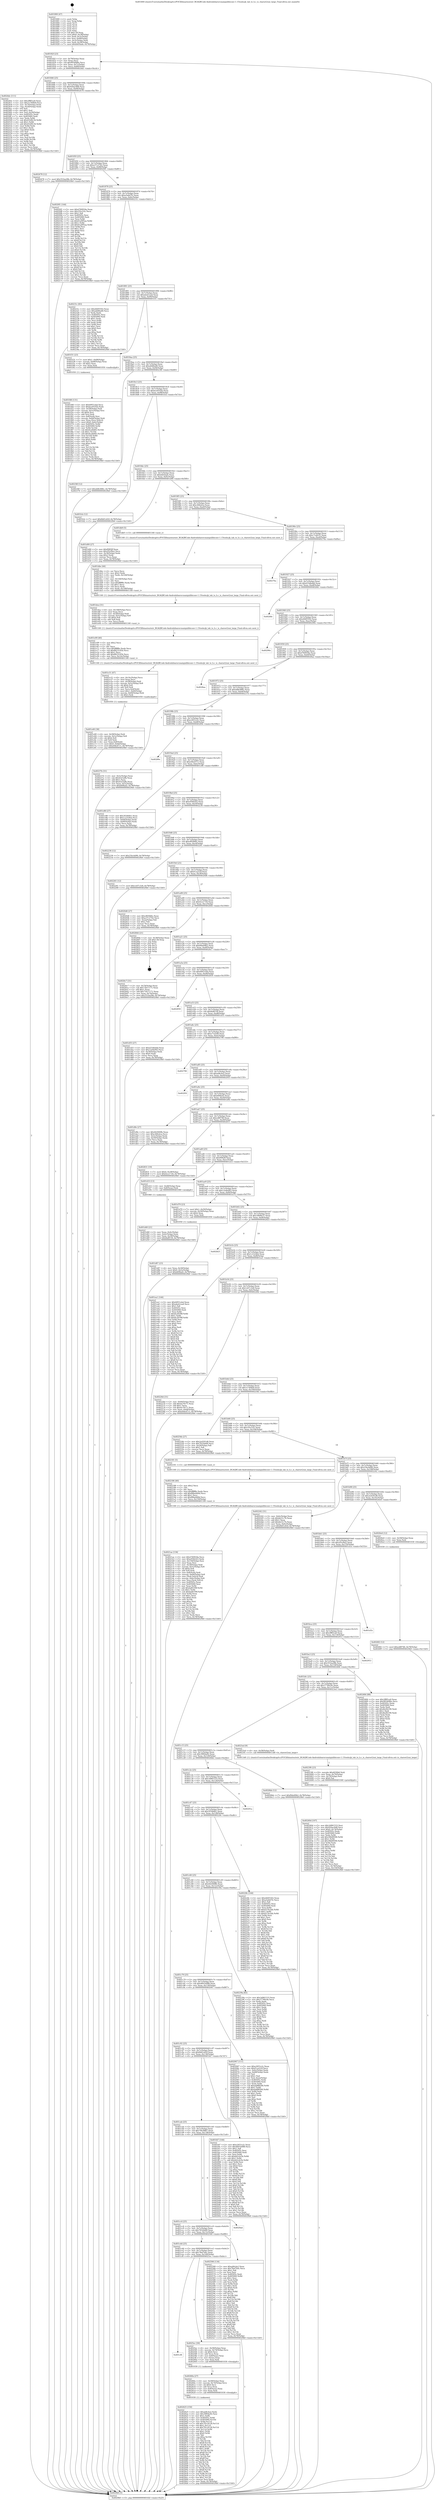 digraph "0x401800" {
  label = "0x401800 (/mnt/c/Users/mathe/Desktop/tcc/POCII/binaries/extr_BGAQRCode-Androidzbarsrcmainjnilibiconv-1.15toolscjk_tab_to_h.c_is_charset2uni_large_Final-ollvm.out::main(0))"
  labelloc = "t"
  node[shape=record]

  Entry [label="",width=0.3,height=0.3,shape=circle,fillcolor=black,style=filled]
  "0x40182f" [label="{
     0x40182f [23]\l
     | [instrs]\l
     &nbsp;&nbsp;0x40182f \<+3\>: mov -0x78(%rbp),%eax\l
     &nbsp;&nbsp;0x401832 \<+2\>: mov %eax,%ecx\l
     &nbsp;&nbsp;0x401834 \<+6\>: sub $0x90540f6e,%ecx\l
     &nbsp;&nbsp;0x40183a \<+3\>: mov %eax,-0x7c(%rbp)\l
     &nbsp;&nbsp;0x40183d \<+3\>: mov %ecx,-0x80(%rbp)\l
     &nbsp;&nbsp;0x401840 \<+6\>: je 00000000004024dc \<main+0xcdc\>\l
  }"]
  "0x4024dc" [label="{
     0x4024dc [111]\l
     | [instrs]\l
     &nbsp;&nbsp;0x4024dc \<+5\>: mov $0x2ff85ca0,%eax\l
     &nbsp;&nbsp;0x4024e1 \<+5\>: mov $0x1e74f4b9,%ecx\l
     &nbsp;&nbsp;0x4024e6 \<+3\>: mov -0x74(%rbp),%edx\l
     &nbsp;&nbsp;0x4024e9 \<+3\>: cmp -0x50(%rbp),%edx\l
     &nbsp;&nbsp;0x4024ec \<+4\>: setl %sil\l
     &nbsp;&nbsp;0x4024f0 \<+4\>: and $0x1,%sil\l
     &nbsp;&nbsp;0x4024f4 \<+4\>: mov %sil,-0x29(%rbp)\l
     &nbsp;&nbsp;0x4024f8 \<+7\>: mov 0x40505c,%edx\l
     &nbsp;&nbsp;0x4024ff \<+7\>: mov 0x405060,%edi\l
     &nbsp;&nbsp;0x402506 \<+3\>: mov %edx,%r8d\l
     &nbsp;&nbsp;0x402509 \<+7\>: sub $0x41b9fc34,%r8d\l
     &nbsp;&nbsp;0x402510 \<+4\>: sub $0x1,%r8d\l
     &nbsp;&nbsp;0x402514 \<+7\>: add $0x41b9fc34,%r8d\l
     &nbsp;&nbsp;0x40251b \<+4\>: imul %r8d,%edx\l
     &nbsp;&nbsp;0x40251f \<+3\>: and $0x1,%edx\l
     &nbsp;&nbsp;0x402522 \<+3\>: cmp $0x0,%edx\l
     &nbsp;&nbsp;0x402525 \<+4\>: sete %sil\l
     &nbsp;&nbsp;0x402529 \<+3\>: cmp $0xa,%edi\l
     &nbsp;&nbsp;0x40252c \<+4\>: setl %r9b\l
     &nbsp;&nbsp;0x402530 \<+3\>: mov %sil,%r10b\l
     &nbsp;&nbsp;0x402533 \<+3\>: and %r9b,%r10b\l
     &nbsp;&nbsp;0x402536 \<+3\>: xor %r9b,%sil\l
     &nbsp;&nbsp;0x402539 \<+3\>: or %sil,%r10b\l
     &nbsp;&nbsp;0x40253c \<+4\>: test $0x1,%r10b\l
     &nbsp;&nbsp;0x402540 \<+3\>: cmovne %ecx,%eax\l
     &nbsp;&nbsp;0x402543 \<+3\>: mov %eax,-0x78(%rbp)\l
     &nbsp;&nbsp;0x402546 \<+5\>: jmp 00000000004029b0 \<main+0x11b0\>\l
  }"]
  "0x401846" [label="{
     0x401846 [25]\l
     | [instrs]\l
     &nbsp;&nbsp;0x401846 \<+5\>: jmp 000000000040184b \<main+0x4b\>\l
     &nbsp;&nbsp;0x40184b \<+3\>: mov -0x7c(%rbp),%eax\l
     &nbsp;&nbsp;0x40184e \<+5\>: sub $0x920ac9d8,%eax\l
     &nbsp;&nbsp;0x401853 \<+6\>: mov %eax,-0x84(%rbp)\l
     &nbsp;&nbsp;0x401859 \<+6\>: je 0000000000402478 \<main+0xc78\>\l
  }"]
  Exit [label="",width=0.3,height=0.3,shape=circle,fillcolor=black,style=filled,peripheries=2]
  "0x402478" [label="{
     0x402478 [12]\l
     | [instrs]\l
     &nbsp;&nbsp;0x402478 \<+7\>: movl $0x351ba28b,-0x78(%rbp)\l
     &nbsp;&nbsp;0x40247f \<+5\>: jmp 00000000004029b0 \<main+0x11b0\>\l
  }"]
  "0x40185f" [label="{
     0x40185f [25]\l
     | [instrs]\l
     &nbsp;&nbsp;0x40185f \<+5\>: jmp 0000000000401864 \<main+0x64\>\l
     &nbsp;&nbsp;0x401864 \<+3\>: mov -0x7c(%rbp),%eax\l
     &nbsp;&nbsp;0x401867 \<+5\>: sub $0xa37c2742,%eax\l
     &nbsp;&nbsp;0x40186c \<+6\>: mov %eax,-0x88(%rbp)\l
     &nbsp;&nbsp;0x401872 \<+6\>: je 00000000004020f1 \<main+0x8f1\>\l
  }"]
  "0x4026f2" [label="{
     0x4026f2 [12]\l
     | [instrs]\l
     &nbsp;&nbsp;0x4026f2 \<+7\>: movl $0xed8f746,-0x78(%rbp)\l
     &nbsp;&nbsp;0x4026f9 \<+5\>: jmp 00000000004029b0 \<main+0x11b0\>\l
  }"]
  "0x4020f1" [label="{
     0x4020f1 [144]\l
     | [instrs]\l
     &nbsp;&nbsp;0x4020f1 \<+5\>: mov $0xd760934a,%eax\l
     &nbsp;&nbsp;0x4020f6 \<+5\>: mov $0x1f5e31fc,%ecx\l
     &nbsp;&nbsp;0x4020fb \<+2\>: mov $0x1,%dl\l
     &nbsp;&nbsp;0x4020fd \<+7\>: mov 0x40505c,%esi\l
     &nbsp;&nbsp;0x402104 \<+7\>: mov 0x405060,%edi\l
     &nbsp;&nbsp;0x40210b \<+3\>: mov %esi,%r8d\l
     &nbsp;&nbsp;0x40210e \<+7\>: sub $0x61a095aa,%r8d\l
     &nbsp;&nbsp;0x402115 \<+4\>: sub $0x1,%r8d\l
     &nbsp;&nbsp;0x402119 \<+7\>: add $0x61a095aa,%r8d\l
     &nbsp;&nbsp;0x402120 \<+4\>: imul %r8d,%esi\l
     &nbsp;&nbsp;0x402124 \<+3\>: and $0x1,%esi\l
     &nbsp;&nbsp;0x402127 \<+3\>: cmp $0x0,%esi\l
     &nbsp;&nbsp;0x40212a \<+4\>: sete %r9b\l
     &nbsp;&nbsp;0x40212e \<+3\>: cmp $0xa,%edi\l
     &nbsp;&nbsp;0x402131 \<+4\>: setl %r10b\l
     &nbsp;&nbsp;0x402135 \<+3\>: mov %r9b,%r11b\l
     &nbsp;&nbsp;0x402138 \<+4\>: xor $0xff,%r11b\l
     &nbsp;&nbsp;0x40213c \<+3\>: mov %r10b,%bl\l
     &nbsp;&nbsp;0x40213f \<+3\>: xor $0xff,%bl\l
     &nbsp;&nbsp;0x402142 \<+3\>: xor $0x0,%dl\l
     &nbsp;&nbsp;0x402145 \<+3\>: mov %r11b,%r14b\l
     &nbsp;&nbsp;0x402148 \<+4\>: and $0x0,%r14b\l
     &nbsp;&nbsp;0x40214c \<+3\>: and %dl,%r9b\l
     &nbsp;&nbsp;0x40214f \<+3\>: mov %bl,%r15b\l
     &nbsp;&nbsp;0x402152 \<+4\>: and $0x0,%r15b\l
     &nbsp;&nbsp;0x402156 \<+3\>: and %dl,%r10b\l
     &nbsp;&nbsp;0x402159 \<+3\>: or %r9b,%r14b\l
     &nbsp;&nbsp;0x40215c \<+3\>: or %r10b,%r15b\l
     &nbsp;&nbsp;0x40215f \<+3\>: xor %r15b,%r14b\l
     &nbsp;&nbsp;0x402162 \<+3\>: or %bl,%r11b\l
     &nbsp;&nbsp;0x402165 \<+4\>: xor $0xff,%r11b\l
     &nbsp;&nbsp;0x402169 \<+3\>: or $0x0,%dl\l
     &nbsp;&nbsp;0x40216c \<+3\>: and %dl,%r11b\l
     &nbsp;&nbsp;0x40216f \<+3\>: or %r11b,%r14b\l
     &nbsp;&nbsp;0x402172 \<+4\>: test $0x1,%r14b\l
     &nbsp;&nbsp;0x402176 \<+3\>: cmovne %ecx,%eax\l
     &nbsp;&nbsp;0x402179 \<+3\>: mov %eax,-0x78(%rbp)\l
     &nbsp;&nbsp;0x40217c \<+5\>: jmp 00000000004029b0 \<main+0x11b0\>\l
  }"]
  "0x401878" [label="{
     0x401878 [25]\l
     | [instrs]\l
     &nbsp;&nbsp;0x401878 \<+5\>: jmp 000000000040187d \<main+0x7d\>\l
     &nbsp;&nbsp;0x40187d \<+3\>: mov -0x7c(%rbp),%eax\l
     &nbsp;&nbsp;0x401880 \<+5\>: sub $0xa5a6d7fc,%eax\l
     &nbsp;&nbsp;0x401885 \<+6\>: mov %eax,-0x8c(%rbp)\l
     &nbsp;&nbsp;0x40188b \<+6\>: je 000000000040231c \<main+0xb1c\>\l
  }"]
  "0x402625" [label="{
     0x402625 [150]\l
     | [instrs]\l
     &nbsp;&nbsp;0x402625 \<+5\>: mov $0xab8c4a2,%edx\l
     &nbsp;&nbsp;0x40262a \<+5\>: mov $0x39f04a92,%esi\l
     &nbsp;&nbsp;0x40262f \<+3\>: mov $0x1,%r8b\l
     &nbsp;&nbsp;0x402632 \<+8\>: mov 0x40505c,%r9d\l
     &nbsp;&nbsp;0x40263a \<+8\>: mov 0x405060,%r10d\l
     &nbsp;&nbsp;0x402642 \<+3\>: mov %r9d,%r11d\l
     &nbsp;&nbsp;0x402645 \<+7\>: add $0x791c9128,%r11d\l
     &nbsp;&nbsp;0x40264c \<+4\>: sub $0x1,%r11d\l
     &nbsp;&nbsp;0x402650 \<+7\>: sub $0x791c9128,%r11d\l
     &nbsp;&nbsp;0x402657 \<+4\>: imul %r11d,%r9d\l
     &nbsp;&nbsp;0x40265b \<+4\>: and $0x1,%r9d\l
     &nbsp;&nbsp;0x40265f \<+4\>: cmp $0x0,%r9d\l
     &nbsp;&nbsp;0x402663 \<+3\>: sete %bl\l
     &nbsp;&nbsp;0x402666 \<+4\>: cmp $0xa,%r10d\l
     &nbsp;&nbsp;0x40266a \<+4\>: setl %r14b\l
     &nbsp;&nbsp;0x40266e \<+3\>: mov %bl,%r15b\l
     &nbsp;&nbsp;0x402671 \<+4\>: xor $0xff,%r15b\l
     &nbsp;&nbsp;0x402675 \<+3\>: mov %r14b,%r12b\l
     &nbsp;&nbsp;0x402678 \<+4\>: xor $0xff,%r12b\l
     &nbsp;&nbsp;0x40267c \<+4\>: xor $0x1,%r8b\l
     &nbsp;&nbsp;0x402680 \<+3\>: mov %r15b,%r13b\l
     &nbsp;&nbsp;0x402683 \<+4\>: and $0xff,%r13b\l
     &nbsp;&nbsp;0x402687 \<+3\>: and %r8b,%bl\l
     &nbsp;&nbsp;0x40268a \<+3\>: mov %r12b,%al\l
     &nbsp;&nbsp;0x40268d \<+2\>: and $0xff,%al\l
     &nbsp;&nbsp;0x40268f \<+3\>: and %r8b,%r14b\l
     &nbsp;&nbsp;0x402692 \<+3\>: or %bl,%r13b\l
     &nbsp;&nbsp;0x402695 \<+3\>: or %r14b,%al\l
     &nbsp;&nbsp;0x402698 \<+3\>: xor %al,%r13b\l
     &nbsp;&nbsp;0x40269b \<+3\>: or %r12b,%r15b\l
     &nbsp;&nbsp;0x40269e \<+4\>: xor $0xff,%r15b\l
     &nbsp;&nbsp;0x4026a2 \<+4\>: or $0x1,%r8b\l
     &nbsp;&nbsp;0x4026a6 \<+3\>: and %r8b,%r15b\l
     &nbsp;&nbsp;0x4026a9 \<+3\>: or %r15b,%r13b\l
     &nbsp;&nbsp;0x4026ac \<+4\>: test $0x1,%r13b\l
     &nbsp;&nbsp;0x4026b0 \<+3\>: cmovne %esi,%edx\l
     &nbsp;&nbsp;0x4026b3 \<+3\>: mov %edx,-0x78(%rbp)\l
     &nbsp;&nbsp;0x4026b6 \<+5\>: jmp 00000000004029b0 \<main+0x11b0\>\l
  }"]
  "0x40231c" [label="{
     0x40231c [83]\l
     | [instrs]\l
     &nbsp;&nbsp;0x40231c \<+5\>: mov $0xd44f5502,%eax\l
     &nbsp;&nbsp;0x402321 \<+5\>: mov $0xafd46a46,%ecx\l
     &nbsp;&nbsp;0x402326 \<+2\>: xor %edx,%edx\l
     &nbsp;&nbsp;0x402328 \<+7\>: mov 0x40505c,%esi\l
     &nbsp;&nbsp;0x40232f \<+7\>: mov 0x405060,%edi\l
     &nbsp;&nbsp;0x402336 \<+3\>: sub $0x1,%edx\l
     &nbsp;&nbsp;0x402339 \<+3\>: mov %esi,%r8d\l
     &nbsp;&nbsp;0x40233c \<+3\>: add %edx,%r8d\l
     &nbsp;&nbsp;0x40233f \<+4\>: imul %r8d,%esi\l
     &nbsp;&nbsp;0x402343 \<+3\>: and $0x1,%esi\l
     &nbsp;&nbsp;0x402346 \<+3\>: cmp $0x0,%esi\l
     &nbsp;&nbsp;0x402349 \<+4\>: sete %r9b\l
     &nbsp;&nbsp;0x40234d \<+3\>: cmp $0xa,%edi\l
     &nbsp;&nbsp;0x402350 \<+4\>: setl %r10b\l
     &nbsp;&nbsp;0x402354 \<+3\>: mov %r9b,%r11b\l
     &nbsp;&nbsp;0x402357 \<+3\>: and %r10b,%r11b\l
     &nbsp;&nbsp;0x40235a \<+3\>: xor %r10b,%r9b\l
     &nbsp;&nbsp;0x40235d \<+3\>: or %r9b,%r11b\l
     &nbsp;&nbsp;0x402360 \<+4\>: test $0x1,%r11b\l
     &nbsp;&nbsp;0x402364 \<+3\>: cmovne %ecx,%eax\l
     &nbsp;&nbsp;0x402367 \<+3\>: mov %eax,-0x78(%rbp)\l
     &nbsp;&nbsp;0x40236a \<+5\>: jmp 00000000004029b0 \<main+0x11b0\>\l
  }"]
  "0x401891" [label="{
     0x401891 [25]\l
     | [instrs]\l
     &nbsp;&nbsp;0x401891 \<+5\>: jmp 0000000000401896 \<main+0x96\>\l
     &nbsp;&nbsp;0x401896 \<+3\>: mov -0x7c(%rbp),%eax\l
     &nbsp;&nbsp;0x401899 \<+5\>: sub $0xabeb1ea4,%eax\l
     &nbsp;&nbsp;0x40189e \<+6\>: mov %eax,-0x90(%rbp)\l
     &nbsp;&nbsp;0x4018a4 \<+6\>: je 0000000000401f31 \<main+0x731\>\l
  }"]
  "0x40260a" [label="{
     0x40260a [27]\l
     | [instrs]\l
     &nbsp;&nbsp;0x40260a \<+4\>: mov -0x58(%rbp),%rax\l
     &nbsp;&nbsp;0x40260e \<+4\>: movslq -0x74(%rbp),%rcx\l
     &nbsp;&nbsp;0x402612 \<+4\>: shl $0x4,%rcx\l
     &nbsp;&nbsp;0x402616 \<+3\>: add %rcx,%rax\l
     &nbsp;&nbsp;0x402619 \<+4\>: mov 0x8(%rax),%rax\l
     &nbsp;&nbsp;0x40261d \<+3\>: mov %rax,%rdi\l
     &nbsp;&nbsp;0x402620 \<+5\>: call 0000000000401030 \<free@plt\>\l
     | [calls]\l
     &nbsp;&nbsp;0x401030 \{1\} (unknown)\l
  }"]
  "0x401f31" [label="{
     0x401f31 [23]\l
     | [instrs]\l
     &nbsp;&nbsp;0x401f31 \<+7\>: movl $0x1,-0x68(%rbp)\l
     &nbsp;&nbsp;0x401f38 \<+4\>: movslq -0x68(%rbp),%rax\l
     &nbsp;&nbsp;0x401f3c \<+4\>: shl $0x2,%rax\l
     &nbsp;&nbsp;0x401f40 \<+3\>: mov %rax,%rdi\l
     &nbsp;&nbsp;0x401f43 \<+5\>: call 0000000000401050 \<malloc@plt\>\l
     | [calls]\l
     &nbsp;&nbsp;0x401050 \{1\} (unknown)\l
  }"]
  "0x4018aa" [label="{
     0x4018aa [25]\l
     | [instrs]\l
     &nbsp;&nbsp;0x4018aa \<+5\>: jmp 00000000004018af \<main+0xaf\>\l
     &nbsp;&nbsp;0x4018af \<+3\>: mov -0x7c(%rbp),%eax\l
     &nbsp;&nbsp;0x4018b2 \<+5\>: sub $0xafd46a46,%eax\l
     &nbsp;&nbsp;0x4018b7 \<+6\>: mov %eax,-0x94(%rbp)\l
     &nbsp;&nbsp;0x4018bd \<+6\>: je 000000000040236f \<main+0xb6f\>\l
  }"]
  "0x401cf6" [label="{
     0x401cf6\l
  }", style=dashed]
  "0x40236f" [label="{
     0x40236f [12]\l
     | [instrs]\l
     &nbsp;&nbsp;0x40236f \<+7\>: movl $0xdd8c686c,-0x78(%rbp)\l
     &nbsp;&nbsp;0x402376 \<+5\>: jmp 00000000004029b0 \<main+0x11b0\>\l
  }"]
  "0x4018c3" [label="{
     0x4018c3 [25]\l
     | [instrs]\l
     &nbsp;&nbsp;0x4018c3 \<+5\>: jmp 00000000004018c8 \<main+0xc8\>\l
     &nbsp;&nbsp;0x4018c8 \<+3\>: mov -0x7c(%rbp),%eax\l
     &nbsp;&nbsp;0x4018cb \<+5\>: sub $0xbce9102b,%eax\l
     &nbsp;&nbsp;0x4018d0 \<+6\>: mov %eax,-0x98(%rbp)\l
     &nbsp;&nbsp;0x4018d6 \<+6\>: je 0000000000401fcb \<main+0x7cb\>\l
  }"]
  "0x4025ec" [label="{
     0x4025ec [30]\l
     | [instrs]\l
     &nbsp;&nbsp;0x4025ec \<+4\>: mov -0x58(%rbp),%rax\l
     &nbsp;&nbsp;0x4025f0 \<+4\>: movslq -0x74(%rbp),%rcx\l
     &nbsp;&nbsp;0x4025f4 \<+4\>: shl $0x4,%rcx\l
     &nbsp;&nbsp;0x4025f8 \<+3\>: add %rcx,%rax\l
     &nbsp;&nbsp;0x4025fb \<+4\>: mov 0x8(%rax),%rax\l
     &nbsp;&nbsp;0x4025ff \<+3\>: mov (%rax),%rax\l
     &nbsp;&nbsp;0x402602 \<+3\>: mov %rax,%rdi\l
     &nbsp;&nbsp;0x402605 \<+5\>: call 0000000000401030 \<free@plt\>\l
     | [calls]\l
     &nbsp;&nbsp;0x401030 \{1\} (unknown)\l
  }"]
  "0x401fcb" [label="{
     0x401fcb [12]\l
     | [instrs]\l
     &nbsp;&nbsp;0x401fcb \<+7\>: movl $0x6b61e62f,-0x78(%rbp)\l
     &nbsp;&nbsp;0x401fd2 \<+5\>: jmp 00000000004029b0 \<main+0x11b0\>\l
  }"]
  "0x4018dc" [label="{
     0x4018dc [25]\l
     | [instrs]\l
     &nbsp;&nbsp;0x4018dc \<+5\>: jmp 00000000004018e1 \<main+0xe1\>\l
     &nbsp;&nbsp;0x4018e1 \<+3\>: mov -0x7c(%rbp),%eax\l
     &nbsp;&nbsp;0x4018e4 \<+5\>: sub $0xbfd5fade,%eax\l
     &nbsp;&nbsp;0x4018e9 \<+6\>: mov %eax,-0x9c(%rbp)\l
     &nbsp;&nbsp;0x4018ef \<+6\>: je 0000000000401d00 \<main+0x500\>\l
  }"]
  "0x401cdd" [label="{
     0x401cdd [25]\l
     | [instrs]\l
     &nbsp;&nbsp;0x401cdd \<+5\>: jmp 0000000000401ce2 \<main+0x4e2\>\l
     &nbsp;&nbsp;0x401ce2 \<+3\>: mov -0x7c(%rbp),%eax\l
     &nbsp;&nbsp;0x401ce5 \<+5\>: sub $0x78af7b4c,%eax\l
     &nbsp;&nbsp;0x401cea \<+6\>: mov %eax,-0x140(%rbp)\l
     &nbsp;&nbsp;0x401cf0 \<+6\>: je 00000000004025ec \<main+0xdec\>\l
  }"]
  "0x401d00" [label="{
     0x401d00 [27]\l
     | [instrs]\l
     &nbsp;&nbsp;0x401d00 \<+5\>: mov $0xf09f2ff,%eax\l
     &nbsp;&nbsp;0x401d05 \<+5\>: mov $0x2f5cf9a2,%ecx\l
     &nbsp;&nbsp;0x401d0a \<+3\>: mov -0x34(%rbp),%edx\l
     &nbsp;&nbsp;0x401d0d \<+3\>: cmp $0x2,%edx\l
     &nbsp;&nbsp;0x401d10 \<+3\>: cmovne %ecx,%eax\l
     &nbsp;&nbsp;0x401d13 \<+3\>: mov %eax,-0x78(%rbp)\l
     &nbsp;&nbsp;0x401d16 \<+5\>: jmp 00000000004029b0 \<main+0x11b0\>\l
  }"]
  "0x4018f5" [label="{
     0x4018f5 [25]\l
     | [instrs]\l
     &nbsp;&nbsp;0x4018f5 \<+5\>: jmp 00000000004018fa \<main+0xfa\>\l
     &nbsp;&nbsp;0x4018fa \<+3\>: mov -0x7c(%rbp),%eax\l
     &nbsp;&nbsp;0x4018fd \<+5\>: sub $0xc44fedca,%eax\l
     &nbsp;&nbsp;0x401902 \<+6\>: mov %eax,-0xa0(%rbp)\l
     &nbsp;&nbsp;0x401908 \<+6\>: je 0000000000401db9 \<main+0x5b9\>\l
  }"]
  "0x4029b0" [label="{
     0x4029b0 [5]\l
     | [instrs]\l
     &nbsp;&nbsp;0x4029b0 \<+5\>: jmp 000000000040182f \<main+0x2f\>\l
  }"]
  "0x401800" [label="{
     0x401800 [47]\l
     | [instrs]\l
     &nbsp;&nbsp;0x401800 \<+1\>: push %rbp\l
     &nbsp;&nbsp;0x401801 \<+3\>: mov %rsp,%rbp\l
     &nbsp;&nbsp;0x401804 \<+2\>: push %r15\l
     &nbsp;&nbsp;0x401806 \<+2\>: push %r14\l
     &nbsp;&nbsp;0x401808 \<+2\>: push %r13\l
     &nbsp;&nbsp;0x40180a \<+2\>: push %r12\l
     &nbsp;&nbsp;0x40180c \<+1\>: push %rbx\l
     &nbsp;&nbsp;0x40180d \<+7\>: sub $0x138,%rsp\l
     &nbsp;&nbsp;0x401814 \<+7\>: movl $0x0,-0x38(%rbp)\l
     &nbsp;&nbsp;0x40181b \<+3\>: mov %edi,-0x3c(%rbp)\l
     &nbsp;&nbsp;0x40181e \<+4\>: mov %rsi,-0x48(%rbp)\l
     &nbsp;&nbsp;0x401822 \<+3\>: mov -0x3c(%rbp),%edi\l
     &nbsp;&nbsp;0x401825 \<+3\>: mov %edi,-0x34(%rbp)\l
     &nbsp;&nbsp;0x401828 \<+7\>: movl $0xbfd5fade,-0x78(%rbp)\l
  }"]
  "0x402566" [label="{
     0x402566 [134]\l
     | [instrs]\l
     &nbsp;&nbsp;0x402566 \<+5\>: mov $0xab8c4a2,%eax\l
     &nbsp;&nbsp;0x40256b \<+5\>: mov $0x78af7b4c,%ecx\l
     &nbsp;&nbsp;0x402570 \<+2\>: mov $0x1,%dl\l
     &nbsp;&nbsp;0x402572 \<+2\>: xor %esi,%esi\l
     &nbsp;&nbsp;0x402574 \<+7\>: mov 0x40505c,%edi\l
     &nbsp;&nbsp;0x40257b \<+8\>: mov 0x405060,%r8d\l
     &nbsp;&nbsp;0x402583 \<+3\>: sub $0x1,%esi\l
     &nbsp;&nbsp;0x402586 \<+3\>: mov %edi,%r9d\l
     &nbsp;&nbsp;0x402589 \<+3\>: add %esi,%r9d\l
     &nbsp;&nbsp;0x40258c \<+4\>: imul %r9d,%edi\l
     &nbsp;&nbsp;0x402590 \<+3\>: and $0x1,%edi\l
     &nbsp;&nbsp;0x402593 \<+3\>: cmp $0x0,%edi\l
     &nbsp;&nbsp;0x402596 \<+4\>: sete %r10b\l
     &nbsp;&nbsp;0x40259a \<+4\>: cmp $0xa,%r8d\l
     &nbsp;&nbsp;0x40259e \<+4\>: setl %r11b\l
     &nbsp;&nbsp;0x4025a2 \<+3\>: mov %r10b,%bl\l
     &nbsp;&nbsp;0x4025a5 \<+3\>: xor $0xff,%bl\l
     &nbsp;&nbsp;0x4025a8 \<+3\>: mov %r11b,%r14b\l
     &nbsp;&nbsp;0x4025ab \<+4\>: xor $0xff,%r14b\l
     &nbsp;&nbsp;0x4025af \<+3\>: xor $0x1,%dl\l
     &nbsp;&nbsp;0x4025b2 \<+3\>: mov %bl,%r15b\l
     &nbsp;&nbsp;0x4025b5 \<+4\>: and $0xff,%r15b\l
     &nbsp;&nbsp;0x4025b9 \<+3\>: and %dl,%r10b\l
     &nbsp;&nbsp;0x4025bc \<+3\>: mov %r14b,%r12b\l
     &nbsp;&nbsp;0x4025bf \<+4\>: and $0xff,%r12b\l
     &nbsp;&nbsp;0x4025c3 \<+3\>: and %dl,%r11b\l
     &nbsp;&nbsp;0x4025c6 \<+3\>: or %r10b,%r15b\l
     &nbsp;&nbsp;0x4025c9 \<+3\>: or %r11b,%r12b\l
     &nbsp;&nbsp;0x4025cc \<+3\>: xor %r12b,%r15b\l
     &nbsp;&nbsp;0x4025cf \<+3\>: or %r14b,%bl\l
     &nbsp;&nbsp;0x4025d2 \<+3\>: xor $0xff,%bl\l
     &nbsp;&nbsp;0x4025d5 \<+3\>: or $0x1,%dl\l
     &nbsp;&nbsp;0x4025d8 \<+2\>: and %dl,%bl\l
     &nbsp;&nbsp;0x4025da \<+3\>: or %bl,%r15b\l
     &nbsp;&nbsp;0x4025dd \<+4\>: test $0x1,%r15b\l
     &nbsp;&nbsp;0x4025e1 \<+3\>: cmovne %ecx,%eax\l
     &nbsp;&nbsp;0x4025e4 \<+3\>: mov %eax,-0x78(%rbp)\l
     &nbsp;&nbsp;0x4025e7 \<+5\>: jmp 00000000004029b0 \<main+0x11b0\>\l
  }"]
  "0x401db9" [label="{
     0x401db9 [5]\l
     | [instrs]\l
     &nbsp;&nbsp;0x401db9 \<+5\>: call 0000000000401160 \<next_i\>\l
     | [calls]\l
     &nbsp;&nbsp;0x401160 \{1\} (/mnt/c/Users/mathe/Desktop/tcc/POCII/binaries/extr_BGAQRCode-Androidzbarsrcmainjnilibiconv-1.15toolscjk_tab_to_h.c_is_charset2uni_large_Final-ollvm.out::next_i)\l
  }"]
  "0x40190e" [label="{
     0x40190e [25]\l
     | [instrs]\l
     &nbsp;&nbsp;0x40190e \<+5\>: jmp 0000000000401913 \<main+0x113\>\l
     &nbsp;&nbsp;0x401913 \<+3\>: mov -0x7c(%rbp),%eax\l
     &nbsp;&nbsp;0x401916 \<+5\>: sub $0xc7cd41f1,%eax\l
     &nbsp;&nbsp;0x40191b \<+6\>: mov %eax,-0xa4(%rbp)\l
     &nbsp;&nbsp;0x401921 \<+6\>: je 000000000040270a \<main+0xf0a\>\l
  }"]
  "0x401cc4" [label="{
     0x401cc4 [25]\l
     | [instrs]\l
     &nbsp;&nbsp;0x401cc4 \<+5\>: jmp 0000000000401cc9 \<main+0x4c9\>\l
     &nbsp;&nbsp;0x401cc9 \<+3\>: mov -0x7c(%rbp),%eax\l
     &nbsp;&nbsp;0x401ccc \<+5\>: sub $0x7832bfd9,%eax\l
     &nbsp;&nbsp;0x401cd1 \<+6\>: mov %eax,-0x13c(%rbp)\l
     &nbsp;&nbsp;0x401cd7 \<+6\>: je 0000000000402566 \<main+0xd66\>\l
  }"]
  "0x40270a" [label="{
     0x40270a\l
  }", style=dashed]
  "0x401927" [label="{
     0x401927 [25]\l
     | [instrs]\l
     &nbsp;&nbsp;0x401927 \<+5\>: jmp 000000000040192c \<main+0x12c\>\l
     &nbsp;&nbsp;0x40192c \<+3\>: mov -0x7c(%rbp),%eax\l
     &nbsp;&nbsp;0x40192f \<+5\>: sub $0xd33dbddd,%eax\l
     &nbsp;&nbsp;0x401934 \<+6\>: mov %eax,-0xa8(%rbp)\l
     &nbsp;&nbsp;0x40193a \<+6\>: je 00000000004026fe \<main+0xefe\>\l
  }"]
  "0x4029a4" [label="{
     0x4029a4\l
  }", style=dashed]
  "0x4026fe" [label="{
     0x4026fe\l
  }", style=dashed]
  "0x401940" [label="{
     0x401940 [25]\l
     | [instrs]\l
     &nbsp;&nbsp;0x401940 \<+5\>: jmp 0000000000401945 \<main+0x145\>\l
     &nbsp;&nbsp;0x401945 \<+3\>: mov -0x7c(%rbp),%eax\l
     &nbsp;&nbsp;0x401948 \<+5\>: sub $0xd44f5502,%eax\l
     &nbsp;&nbsp;0x40194d \<+6\>: mov %eax,-0xac(%rbp)\l
     &nbsp;&nbsp;0x401953 \<+6\>: je 000000000040290e \<main+0x110e\>\l
  }"]
  "0x40240d" [label="{
     0x40240d [107]\l
     | [instrs]\l
     &nbsp;&nbsp;0x40240d \<+5\>: mov $0x3d961533,%esi\l
     &nbsp;&nbsp;0x402412 \<+5\>: mov $0x920ac9d8,%ecx\l
     &nbsp;&nbsp;0x402417 \<+7\>: movl $0x0,-0x74(%rbp)\l
     &nbsp;&nbsp;0x40241e \<+7\>: mov 0x40505c,%edx\l
     &nbsp;&nbsp;0x402425 \<+8\>: mov 0x405060,%r8d\l
     &nbsp;&nbsp;0x40242d \<+3\>: mov %edx,%r9d\l
     &nbsp;&nbsp;0x402430 \<+7\>: add $0x30b68506,%r9d\l
     &nbsp;&nbsp;0x402437 \<+4\>: sub $0x1,%r9d\l
     &nbsp;&nbsp;0x40243b \<+7\>: sub $0x30b68506,%r9d\l
     &nbsp;&nbsp;0x402442 \<+4\>: imul %r9d,%edx\l
     &nbsp;&nbsp;0x402446 \<+3\>: and $0x1,%edx\l
     &nbsp;&nbsp;0x402449 \<+3\>: cmp $0x0,%edx\l
     &nbsp;&nbsp;0x40244c \<+4\>: sete %r10b\l
     &nbsp;&nbsp;0x402450 \<+4\>: cmp $0xa,%r8d\l
     &nbsp;&nbsp;0x402454 \<+4\>: setl %r11b\l
     &nbsp;&nbsp;0x402458 \<+3\>: mov %r10b,%bl\l
     &nbsp;&nbsp;0x40245b \<+3\>: and %r11b,%bl\l
     &nbsp;&nbsp;0x40245e \<+3\>: xor %r11b,%r10b\l
     &nbsp;&nbsp;0x402461 \<+3\>: or %r10b,%bl\l
     &nbsp;&nbsp;0x402464 \<+3\>: test $0x1,%bl\l
     &nbsp;&nbsp;0x402467 \<+3\>: cmovne %ecx,%esi\l
     &nbsp;&nbsp;0x40246a \<+3\>: mov %esi,-0x78(%rbp)\l
     &nbsp;&nbsp;0x40246d \<+6\>: mov %eax,-0x154(%rbp)\l
     &nbsp;&nbsp;0x402473 \<+5\>: jmp 00000000004029b0 \<main+0x11b0\>\l
  }"]
  "0x40290e" [label="{
     0x40290e\l
  }", style=dashed]
  "0x401959" [label="{
     0x401959 [25]\l
     | [instrs]\l
     &nbsp;&nbsp;0x401959 \<+5\>: jmp 000000000040195e \<main+0x15e\>\l
     &nbsp;&nbsp;0x40195e \<+3\>: mov -0x7c(%rbp),%eax\l
     &nbsp;&nbsp;0x401961 \<+5\>: sub $0xd760934a,%eax\l
     &nbsp;&nbsp;0x401966 \<+6\>: mov %eax,-0xb0(%rbp)\l
     &nbsp;&nbsp;0x40196c \<+6\>: je 00000000004028aa \<main+0x10aa\>\l
  }"]
  "0x4023f6" [label="{
     0x4023f6 [23]\l
     | [instrs]\l
     &nbsp;&nbsp;0x4023f6 \<+10\>: movabs $0x4030b6,%rdi\l
     &nbsp;&nbsp;0x402400 \<+3\>: mov %eax,-0x70(%rbp)\l
     &nbsp;&nbsp;0x402403 \<+3\>: mov -0x70(%rbp),%esi\l
     &nbsp;&nbsp;0x402406 \<+2\>: mov $0x0,%al\l
     &nbsp;&nbsp;0x402408 \<+5\>: call 0000000000401040 \<printf@plt\>\l
     | [calls]\l
     &nbsp;&nbsp;0x401040 \{1\} (unknown)\l
  }"]
  "0x4028aa" [label="{
     0x4028aa\l
  }", style=dashed]
  "0x401972" [label="{
     0x401972 [25]\l
     | [instrs]\l
     &nbsp;&nbsp;0x401972 \<+5\>: jmp 0000000000401977 \<main+0x177\>\l
     &nbsp;&nbsp;0x401977 \<+3\>: mov -0x7c(%rbp),%eax\l
     &nbsp;&nbsp;0x40197a \<+5\>: sub $0xdd8c686c,%eax\l
     &nbsp;&nbsp;0x40197f \<+6\>: mov %eax,-0xb4(%rbp)\l
     &nbsp;&nbsp;0x401985 \<+6\>: je 000000000040237b \<main+0xb7b\>\l
  }"]
  "0x4021ae" [label="{
     0x4021ae [136]\l
     | [instrs]\l
     &nbsp;&nbsp;0x4021ae \<+5\>: mov $0xd760934a,%ecx\l
     &nbsp;&nbsp;0x4021b3 \<+5\>: mov $0xef59d243,%edx\l
     &nbsp;&nbsp;0x4021b8 \<+6\>: mov -0x150(%rbp),%esi\l
     &nbsp;&nbsp;0x4021be \<+3\>: imul %eax,%esi\l
     &nbsp;&nbsp;0x4021c1 \<+4\>: mov -0x58(%rbp),%rdi\l
     &nbsp;&nbsp;0x4021c5 \<+4\>: movslq -0x5c(%rbp),%r8\l
     &nbsp;&nbsp;0x4021c9 \<+4\>: shl $0x4,%r8\l
     &nbsp;&nbsp;0x4021cd \<+3\>: add %r8,%rdi\l
     &nbsp;&nbsp;0x4021d0 \<+4\>: mov 0x8(%rdi),%rdi\l
     &nbsp;&nbsp;0x4021d4 \<+4\>: movslq -0x64(%rbp),%r8\l
     &nbsp;&nbsp;0x4021d8 \<+4\>: mov (%rdi,%r8,8),%rdi\l
     &nbsp;&nbsp;0x4021dc \<+4\>: movslq -0x6c(%rbp),%r8\l
     &nbsp;&nbsp;0x4021e0 \<+4\>: mov %esi,(%rdi,%r8,4)\l
     &nbsp;&nbsp;0x4021e4 \<+7\>: mov 0x40505c,%eax\l
     &nbsp;&nbsp;0x4021eb \<+7\>: mov 0x405060,%esi\l
     &nbsp;&nbsp;0x4021f2 \<+3\>: mov %eax,%r9d\l
     &nbsp;&nbsp;0x4021f5 \<+7\>: add $0xfad6109f,%r9d\l
     &nbsp;&nbsp;0x4021fc \<+4\>: sub $0x1,%r9d\l
     &nbsp;&nbsp;0x402200 \<+7\>: sub $0xfad6109f,%r9d\l
     &nbsp;&nbsp;0x402207 \<+4\>: imul %r9d,%eax\l
     &nbsp;&nbsp;0x40220b \<+3\>: and $0x1,%eax\l
     &nbsp;&nbsp;0x40220e \<+3\>: cmp $0x0,%eax\l
     &nbsp;&nbsp;0x402211 \<+4\>: sete %r10b\l
     &nbsp;&nbsp;0x402215 \<+3\>: cmp $0xa,%esi\l
     &nbsp;&nbsp;0x402218 \<+4\>: setl %r11b\l
     &nbsp;&nbsp;0x40221c \<+3\>: mov %r10b,%bl\l
     &nbsp;&nbsp;0x40221f \<+3\>: and %r11b,%bl\l
     &nbsp;&nbsp;0x402222 \<+3\>: xor %r11b,%r10b\l
     &nbsp;&nbsp;0x402225 \<+3\>: or %r10b,%bl\l
     &nbsp;&nbsp;0x402228 \<+3\>: test $0x1,%bl\l
     &nbsp;&nbsp;0x40222b \<+3\>: cmovne %edx,%ecx\l
     &nbsp;&nbsp;0x40222e \<+3\>: mov %ecx,-0x78(%rbp)\l
     &nbsp;&nbsp;0x402231 \<+5\>: jmp 00000000004029b0 \<main+0x11b0\>\l
  }"]
  "0x40237b" [label="{
     0x40237b [31]\l
     | [instrs]\l
     &nbsp;&nbsp;0x40237b \<+3\>: mov -0x5c(%rbp),%eax\l
     &nbsp;&nbsp;0x40237e \<+5\>: sub $0x43e5affa,%eax\l
     &nbsp;&nbsp;0x402383 \<+3\>: add $0x1,%eax\l
     &nbsp;&nbsp;0x402386 \<+5\>: add $0x43e5affa,%eax\l
     &nbsp;&nbsp;0x40238b \<+3\>: mov %eax,-0x5c(%rbp)\l
     &nbsp;&nbsp;0x40238e \<+7\>: movl $0xb69fad2,-0x78(%rbp)\l
     &nbsp;&nbsp;0x402395 \<+5\>: jmp 00000000004029b0 \<main+0x11b0\>\l
  }"]
  "0x40198b" [label="{
     0x40198b [25]\l
     | [instrs]\l
     &nbsp;&nbsp;0x40198b \<+5\>: jmp 0000000000401990 \<main+0x190\>\l
     &nbsp;&nbsp;0x401990 \<+3\>: mov -0x7c(%rbp),%eax\l
     &nbsp;&nbsp;0x401993 \<+5\>: sub $0xe2651e2c,%eax\l
     &nbsp;&nbsp;0x401998 \<+6\>: mov %eax,-0xb8(%rbp)\l
     &nbsp;&nbsp;0x40199e \<+6\>: je 000000000040289e \<main+0x109e\>\l
  }"]
  "0x402186" [label="{
     0x402186 [40]\l
     | [instrs]\l
     &nbsp;&nbsp;0x402186 \<+5\>: mov $0x2,%ecx\l
     &nbsp;&nbsp;0x40218b \<+1\>: cltd\l
     &nbsp;&nbsp;0x40218c \<+2\>: idiv %ecx\l
     &nbsp;&nbsp;0x40218e \<+6\>: imul $0xfffffffe,%edx,%ecx\l
     &nbsp;&nbsp;0x402194 \<+6\>: add $0x88ba9d9d,%ecx\l
     &nbsp;&nbsp;0x40219a \<+3\>: add $0x1,%ecx\l
     &nbsp;&nbsp;0x40219d \<+6\>: sub $0x88ba9d9d,%ecx\l
     &nbsp;&nbsp;0x4021a3 \<+6\>: mov %ecx,-0x150(%rbp)\l
     &nbsp;&nbsp;0x4021a9 \<+5\>: call 0000000000401160 \<next_i\>\l
     | [calls]\l
     &nbsp;&nbsp;0x401160 \{1\} (/mnt/c/Users/mathe/Desktop/tcc/POCII/binaries/extr_BGAQRCode-Androidzbarsrcmainjnilibiconv-1.15toolscjk_tab_to_h.c_is_charset2uni_large_Final-ollvm.out::next_i)\l
  }"]
  "0x40289e" [label="{
     0x40289e\l
  }", style=dashed]
  "0x4019a4" [label="{
     0x4019a4 [25]\l
     | [instrs]\l
     &nbsp;&nbsp;0x4019a4 \<+5\>: jmp 00000000004019a9 \<main+0x1a9\>\l
     &nbsp;&nbsp;0x4019a9 \<+3\>: mov -0x7c(%rbp),%eax\l
     &nbsp;&nbsp;0x4019ac \<+5\>: sub $0xe64e47c1,%eax\l
     &nbsp;&nbsp;0x4019b1 \<+6\>: mov %eax,-0xbc(%rbp)\l
     &nbsp;&nbsp;0x4019b7 \<+6\>: je 0000000000401e86 \<main+0x686\>\l
  }"]
  "0x401cab" [label="{
     0x401cab [25]\l
     | [instrs]\l
     &nbsp;&nbsp;0x401cab \<+5\>: jmp 0000000000401cb0 \<main+0x4b0\>\l
     &nbsp;&nbsp;0x401cb0 \<+3\>: mov -0x7c(%rbp),%eax\l
     &nbsp;&nbsp;0x401cb3 \<+5\>: sub $0x70b38f67,%eax\l
     &nbsp;&nbsp;0x401cb8 \<+6\>: mov %eax,-0x138(%rbp)\l
     &nbsp;&nbsp;0x401cbe \<+6\>: je 00000000004029a4 \<main+0x11a4\>\l
  }"]
  "0x401e86" [label="{
     0x401e86 [27]\l
     | [instrs]\l
     &nbsp;&nbsp;0x401e86 \<+5\>: mov $0x3f10b6b1,%eax\l
     &nbsp;&nbsp;0x401e8b \<+5\>: mov $0x1c23c8eb,%ecx\l
     &nbsp;&nbsp;0x401e90 \<+3\>: mov -0x64(%rbp),%edx\l
     &nbsp;&nbsp;0x401e93 \<+3\>: cmp -0x60(%rbp),%edx\l
     &nbsp;&nbsp;0x401e96 \<+3\>: cmovl %ecx,%eax\l
     &nbsp;&nbsp;0x401e99 \<+3\>: mov %eax,-0x78(%rbp)\l
     &nbsp;&nbsp;0x401e9c \<+5\>: jmp 00000000004029b0 \<main+0x11b0\>\l
  }"]
  "0x4019bd" [label="{
     0x4019bd [25]\l
     | [instrs]\l
     &nbsp;&nbsp;0x4019bd \<+5\>: jmp 00000000004019c2 \<main+0x1c2\>\l
     &nbsp;&nbsp;0x4019c2 \<+3\>: mov -0x7c(%rbp),%eax\l
     &nbsp;&nbsp;0x4019c5 \<+5\>: sub $0xef59d243,%eax\l
     &nbsp;&nbsp;0x4019ca \<+6\>: mov %eax,-0xc0(%rbp)\l
     &nbsp;&nbsp;0x4019d0 \<+6\>: je 0000000000402236 \<main+0xa36\>\l
  }"]
  "0x401fd7" [label="{
     0x401fd7 [144]\l
     | [instrs]\l
     &nbsp;&nbsp;0x401fd7 \<+5\>: mov $0xe2651e2c,%eax\l
     &nbsp;&nbsp;0x401fdc \<+5\>: mov $0x4601b088,%ecx\l
     &nbsp;&nbsp;0x401fe1 \<+2\>: mov $0x1,%dl\l
     &nbsp;&nbsp;0x401fe3 \<+7\>: mov 0x40505c,%esi\l
     &nbsp;&nbsp;0x401fea \<+7\>: mov 0x405060,%edi\l
     &nbsp;&nbsp;0x401ff1 \<+3\>: mov %esi,%r8d\l
     &nbsp;&nbsp;0x401ff4 \<+7\>: sub $0xbb5cfe5b,%r8d\l
     &nbsp;&nbsp;0x401ffb \<+4\>: sub $0x1,%r8d\l
     &nbsp;&nbsp;0x401fff \<+7\>: add $0xbb5cfe5b,%r8d\l
     &nbsp;&nbsp;0x402006 \<+4\>: imul %r8d,%esi\l
     &nbsp;&nbsp;0x40200a \<+3\>: and $0x1,%esi\l
     &nbsp;&nbsp;0x40200d \<+3\>: cmp $0x0,%esi\l
     &nbsp;&nbsp;0x402010 \<+4\>: sete %r9b\l
     &nbsp;&nbsp;0x402014 \<+3\>: cmp $0xa,%edi\l
     &nbsp;&nbsp;0x402017 \<+4\>: setl %r10b\l
     &nbsp;&nbsp;0x40201b \<+3\>: mov %r9b,%r11b\l
     &nbsp;&nbsp;0x40201e \<+4\>: xor $0xff,%r11b\l
     &nbsp;&nbsp;0x402022 \<+3\>: mov %r10b,%bl\l
     &nbsp;&nbsp;0x402025 \<+3\>: xor $0xff,%bl\l
     &nbsp;&nbsp;0x402028 \<+3\>: xor $0x0,%dl\l
     &nbsp;&nbsp;0x40202b \<+3\>: mov %r11b,%r14b\l
     &nbsp;&nbsp;0x40202e \<+4\>: and $0x0,%r14b\l
     &nbsp;&nbsp;0x402032 \<+3\>: and %dl,%r9b\l
     &nbsp;&nbsp;0x402035 \<+3\>: mov %bl,%r15b\l
     &nbsp;&nbsp;0x402038 \<+4\>: and $0x0,%r15b\l
     &nbsp;&nbsp;0x40203c \<+3\>: and %dl,%r10b\l
     &nbsp;&nbsp;0x40203f \<+3\>: or %r9b,%r14b\l
     &nbsp;&nbsp;0x402042 \<+3\>: or %r10b,%r15b\l
     &nbsp;&nbsp;0x402045 \<+3\>: xor %r15b,%r14b\l
     &nbsp;&nbsp;0x402048 \<+3\>: or %bl,%r11b\l
     &nbsp;&nbsp;0x40204b \<+4\>: xor $0xff,%r11b\l
     &nbsp;&nbsp;0x40204f \<+3\>: or $0x0,%dl\l
     &nbsp;&nbsp;0x402052 \<+3\>: and %dl,%r11b\l
     &nbsp;&nbsp;0x402055 \<+3\>: or %r11b,%r14b\l
     &nbsp;&nbsp;0x402058 \<+4\>: test $0x1,%r14b\l
     &nbsp;&nbsp;0x40205c \<+3\>: cmovne %ecx,%eax\l
     &nbsp;&nbsp;0x40205f \<+3\>: mov %eax,-0x78(%rbp)\l
     &nbsp;&nbsp;0x402062 \<+5\>: jmp 00000000004029b0 \<main+0x11b0\>\l
  }"]
  "0x402236" [label="{
     0x402236 [12]\l
     | [instrs]\l
     &nbsp;&nbsp;0x402236 \<+7\>: movl $0x25bc4d96,-0x78(%rbp)\l
     &nbsp;&nbsp;0x40223d \<+5\>: jmp 00000000004029b0 \<main+0x11b0\>\l
  }"]
  "0x4019d6" [label="{
     0x4019d6 [25]\l
     | [instrs]\l
     &nbsp;&nbsp;0x4019d6 \<+5\>: jmp 00000000004019db \<main+0x1db\>\l
     &nbsp;&nbsp;0x4019db \<+3\>: mov -0x7c(%rbp),%eax\l
     &nbsp;&nbsp;0x4019de \<+5\>: sub $0xef65846c,%eax\l
     &nbsp;&nbsp;0x4019e3 \<+6\>: mov %eax,-0xc4(%rbp)\l
     &nbsp;&nbsp;0x4019e9 \<+6\>: je 0000000000402261 \<main+0xa61\>\l
  }"]
  "0x401c92" [label="{
     0x401c92 [25]\l
     | [instrs]\l
     &nbsp;&nbsp;0x401c92 \<+5\>: jmp 0000000000401c97 \<main+0x497\>\l
     &nbsp;&nbsp;0x401c97 \<+3\>: mov -0x7c(%rbp),%eax\l
     &nbsp;&nbsp;0x401c9a \<+5\>: sub $0x6b61e62f,%eax\l
     &nbsp;&nbsp;0x401c9f \<+6\>: mov %eax,-0x134(%rbp)\l
     &nbsp;&nbsp;0x401ca5 \<+6\>: je 0000000000401fd7 \<main+0x7d7\>\l
  }"]
  "0x402261" [label="{
     0x402261 [12]\l
     | [instrs]\l
     &nbsp;&nbsp;0x402261 \<+7\>: movl $0x1e67c3e8,-0x78(%rbp)\l
     &nbsp;&nbsp;0x402268 \<+5\>: jmp 00000000004029b0 \<main+0x11b0\>\l
  }"]
  "0x4019ef" [label="{
     0x4019ef [25]\l
     | [instrs]\l
     &nbsp;&nbsp;0x4019ef \<+5\>: jmp 00000000004019f4 \<main+0x1f4\>\l
     &nbsp;&nbsp;0x4019f4 \<+3\>: mov -0x7c(%rbp),%eax\l
     &nbsp;&nbsp;0x4019f7 \<+5\>: sub $0xf1ca222f,%eax\l
     &nbsp;&nbsp;0x4019fc \<+6\>: mov %eax,-0xc8(%rbp)\l
     &nbsp;&nbsp;0x401a02 \<+6\>: je 00000000004020d6 \<main+0x8d6\>\l
  }"]
  "0x402067" [label="{
     0x402067 [111]\l
     | [instrs]\l
     &nbsp;&nbsp;0x402067 \<+5\>: mov $0xe2651e2c,%eax\l
     &nbsp;&nbsp;0x40206c \<+5\>: mov $0xf1ca222f,%ecx\l
     &nbsp;&nbsp;0x402071 \<+3\>: mov -0x6c(%rbp),%edx\l
     &nbsp;&nbsp;0x402074 \<+3\>: cmp -0x68(%rbp),%edx\l
     &nbsp;&nbsp;0x402077 \<+4\>: setl %sil\l
     &nbsp;&nbsp;0x40207b \<+4\>: and $0x1,%sil\l
     &nbsp;&nbsp;0x40207f \<+4\>: mov %sil,-0x2a(%rbp)\l
     &nbsp;&nbsp;0x402083 \<+7\>: mov 0x40505c,%edx\l
     &nbsp;&nbsp;0x40208a \<+7\>: mov 0x405060,%edi\l
     &nbsp;&nbsp;0x402091 \<+3\>: mov %edx,%r8d\l
     &nbsp;&nbsp;0x402094 \<+7\>: sub $0xda888266,%r8d\l
     &nbsp;&nbsp;0x40209b \<+4\>: sub $0x1,%r8d\l
     &nbsp;&nbsp;0x40209f \<+7\>: add $0xda888266,%r8d\l
     &nbsp;&nbsp;0x4020a6 \<+4\>: imul %r8d,%edx\l
     &nbsp;&nbsp;0x4020aa \<+3\>: and $0x1,%edx\l
     &nbsp;&nbsp;0x4020ad \<+3\>: cmp $0x0,%edx\l
     &nbsp;&nbsp;0x4020b0 \<+4\>: sete %sil\l
     &nbsp;&nbsp;0x4020b4 \<+3\>: cmp $0xa,%edi\l
     &nbsp;&nbsp;0x4020b7 \<+4\>: setl %r9b\l
     &nbsp;&nbsp;0x4020bb \<+3\>: mov %sil,%r10b\l
     &nbsp;&nbsp;0x4020be \<+3\>: and %r9b,%r10b\l
     &nbsp;&nbsp;0x4020c1 \<+3\>: xor %r9b,%sil\l
     &nbsp;&nbsp;0x4020c4 \<+3\>: or %sil,%r10b\l
     &nbsp;&nbsp;0x4020c7 \<+4\>: test $0x1,%r10b\l
     &nbsp;&nbsp;0x4020cb \<+3\>: cmovne %ecx,%eax\l
     &nbsp;&nbsp;0x4020ce \<+3\>: mov %eax,-0x78(%rbp)\l
     &nbsp;&nbsp;0x4020d1 \<+5\>: jmp 00000000004029b0 \<main+0x11b0\>\l
  }"]
  "0x4020d6" [label="{
     0x4020d6 [27]\l
     | [instrs]\l
     &nbsp;&nbsp;0x4020d6 \<+5\>: mov $0xef65846c,%eax\l
     &nbsp;&nbsp;0x4020db \<+5\>: mov $0xa37c2742,%ecx\l
     &nbsp;&nbsp;0x4020e0 \<+3\>: mov -0x2a(%rbp),%dl\l
     &nbsp;&nbsp;0x4020e3 \<+3\>: test $0x1,%dl\l
     &nbsp;&nbsp;0x4020e6 \<+3\>: cmovne %ecx,%eax\l
     &nbsp;&nbsp;0x4020e9 \<+3\>: mov %eax,-0x78(%rbp)\l
     &nbsp;&nbsp;0x4020ec \<+5\>: jmp 00000000004029b0 \<main+0x11b0\>\l
  }"]
  "0x401a08" [label="{
     0x401a08 [25]\l
     | [instrs]\l
     &nbsp;&nbsp;0x401a08 \<+5\>: jmp 0000000000401a0d \<main+0x20d\>\l
     &nbsp;&nbsp;0x401a0d \<+3\>: mov -0x7c(%rbp),%eax\l
     &nbsp;&nbsp;0x401a10 \<+5\>: sub $0xf2ce17e6,%eax\l
     &nbsp;&nbsp;0x401a15 \<+6\>: mov %eax,-0xcc(%rbp)\l
     &nbsp;&nbsp;0x401a1b \<+6\>: je 0000000000402844 \<main+0x1044\>\l
  }"]
  "0x401c79" [label="{
     0x401c79 [25]\l
     | [instrs]\l
     &nbsp;&nbsp;0x401c79 \<+5\>: jmp 0000000000401c7e \<main+0x47e\>\l
     &nbsp;&nbsp;0x401c7e \<+3\>: mov -0x7c(%rbp),%eax\l
     &nbsp;&nbsp;0x401c81 \<+5\>: sub $0x4601b088,%eax\l
     &nbsp;&nbsp;0x401c86 \<+6\>: mov %eax,-0x130(%rbp)\l
     &nbsp;&nbsp;0x401c8c \<+6\>: je 0000000000402067 \<main+0x867\>\l
  }"]
  "0x402844" [label="{
     0x402844 [21]\l
     | [instrs]\l
     &nbsp;&nbsp;0x402844 \<+3\>: mov -0x38(%rbp),%eax\l
     &nbsp;&nbsp;0x402847 \<+7\>: add $0x138,%rsp\l
     &nbsp;&nbsp;0x40284e \<+1\>: pop %rbx\l
     &nbsp;&nbsp;0x40284f \<+2\>: pop %r12\l
     &nbsp;&nbsp;0x402851 \<+2\>: pop %r13\l
     &nbsp;&nbsp;0x402853 \<+2\>: pop %r14\l
     &nbsp;&nbsp;0x402855 \<+2\>: pop %r15\l
     &nbsp;&nbsp;0x402857 \<+1\>: pop %rbp\l
     &nbsp;&nbsp;0x402858 \<+1\>: ret\l
  }"]
  "0x401a21" [label="{
     0x401a21 [25]\l
     | [instrs]\l
     &nbsp;&nbsp;0x401a21 \<+5\>: jmp 0000000000401a26 \<main+0x226\>\l
     &nbsp;&nbsp;0x401a26 \<+3\>: mov -0x7c(%rbp),%eax\l
     &nbsp;&nbsp;0x401a29 \<+5\>: sub $0xf9de69b2,%eax\l
     &nbsp;&nbsp;0x401a2e \<+6\>: mov %eax,-0xd0(%rbp)\l
     &nbsp;&nbsp;0x401a34 \<+6\>: je 00000000004026c7 \<main+0xec7\>\l
  }"]
  "0x40239a" [label="{
     0x40239a [83]\l
     | [instrs]\l
     &nbsp;&nbsp;0x40239a \<+5\>: mov $0x3d961533,%eax\l
     &nbsp;&nbsp;0x40239f \<+5\>: mov $0x37780c9e,%ecx\l
     &nbsp;&nbsp;0x4023a4 \<+2\>: xor %edx,%edx\l
     &nbsp;&nbsp;0x4023a6 \<+7\>: mov 0x40505c,%esi\l
     &nbsp;&nbsp;0x4023ad \<+7\>: mov 0x405060,%edi\l
     &nbsp;&nbsp;0x4023b4 \<+3\>: sub $0x1,%edx\l
     &nbsp;&nbsp;0x4023b7 \<+3\>: mov %esi,%r8d\l
     &nbsp;&nbsp;0x4023ba \<+3\>: add %edx,%r8d\l
     &nbsp;&nbsp;0x4023bd \<+4\>: imul %r8d,%esi\l
     &nbsp;&nbsp;0x4023c1 \<+3\>: and $0x1,%esi\l
     &nbsp;&nbsp;0x4023c4 \<+3\>: cmp $0x0,%esi\l
     &nbsp;&nbsp;0x4023c7 \<+4\>: sete %r9b\l
     &nbsp;&nbsp;0x4023cb \<+3\>: cmp $0xa,%edi\l
     &nbsp;&nbsp;0x4023ce \<+4\>: setl %r10b\l
     &nbsp;&nbsp;0x4023d2 \<+3\>: mov %r9b,%r11b\l
     &nbsp;&nbsp;0x4023d5 \<+3\>: and %r10b,%r11b\l
     &nbsp;&nbsp;0x4023d8 \<+3\>: xor %r10b,%r9b\l
     &nbsp;&nbsp;0x4023db \<+3\>: or %r9b,%r11b\l
     &nbsp;&nbsp;0x4023de \<+4\>: test $0x1,%r11b\l
     &nbsp;&nbsp;0x4023e2 \<+3\>: cmovne %ecx,%eax\l
     &nbsp;&nbsp;0x4023e5 \<+3\>: mov %eax,-0x78(%rbp)\l
     &nbsp;&nbsp;0x4023e8 \<+5\>: jmp 00000000004029b0 \<main+0x11b0\>\l
  }"]
  "0x4026c7" [label="{
     0x4026c7 [31]\l
     | [instrs]\l
     &nbsp;&nbsp;0x4026c7 \<+3\>: mov -0x74(%rbp),%eax\l
     &nbsp;&nbsp;0x4026ca \<+5\>: sub $0x73b11171,%eax\l
     &nbsp;&nbsp;0x4026cf \<+3\>: add $0x1,%eax\l
     &nbsp;&nbsp;0x4026d2 \<+5\>: add $0x73b11171,%eax\l
     &nbsp;&nbsp;0x4026d7 \<+3\>: mov %eax,-0x74(%rbp)\l
     &nbsp;&nbsp;0x4026da \<+7\>: movl $0x351ba28b,-0x78(%rbp)\l
     &nbsp;&nbsp;0x4026e1 \<+5\>: jmp 00000000004029b0 \<main+0x11b0\>\l
  }"]
  "0x401a3a" [label="{
     0x401a3a [25]\l
     | [instrs]\l
     &nbsp;&nbsp;0x401a3a \<+5\>: jmp 0000000000401a3f \<main+0x23f\>\l
     &nbsp;&nbsp;0x401a3f \<+3\>: mov -0x7c(%rbp),%eax\l
     &nbsp;&nbsp;0x401a42 \<+5\>: sub $0xfd951ebd,%eax\l
     &nbsp;&nbsp;0x401a47 \<+6\>: mov %eax,-0xd4(%rbp)\l
     &nbsp;&nbsp;0x401a4d \<+6\>: je 0000000000402859 \<main+0x1059\>\l
  }"]
  "0x401c60" [label="{
     0x401c60 [25]\l
     | [instrs]\l
     &nbsp;&nbsp;0x401c60 \<+5\>: jmp 0000000000401c65 \<main+0x465\>\l
     &nbsp;&nbsp;0x401c65 \<+3\>: mov -0x7c(%rbp),%eax\l
     &nbsp;&nbsp;0x401c68 \<+5\>: sub $0x442949fb,%eax\l
     &nbsp;&nbsp;0x401c6d \<+6\>: mov %eax,-0x12c(%rbp)\l
     &nbsp;&nbsp;0x401c73 \<+6\>: je 000000000040239a \<main+0xb9a\>\l
  }"]
  "0x402859" [label="{
     0x402859\l
  }", style=dashed]
  "0x401a53" [label="{
     0x401a53 [25]\l
     | [instrs]\l
     &nbsp;&nbsp;0x401a53 \<+5\>: jmp 0000000000401a58 \<main+0x258\>\l
     &nbsp;&nbsp;0x401a58 \<+3\>: mov -0x7c(%rbp),%eax\l
     &nbsp;&nbsp;0x401a5b \<+5\>: sub $0x8a8f156,%eax\l
     &nbsp;&nbsp;0x401a60 \<+6\>: mov %eax,-0xd8(%rbp)\l
     &nbsp;&nbsp;0x401a66 \<+6\>: je 0000000000401d55 \<main+0x555\>\l
  }"]
  "0x40228c" [label="{
     0x40228c [144]\l
     | [instrs]\l
     &nbsp;&nbsp;0x40228c \<+5\>: mov $0xd44f5502,%eax\l
     &nbsp;&nbsp;0x402291 \<+5\>: mov $0xa5a6d7fc,%ecx\l
     &nbsp;&nbsp;0x402296 \<+2\>: mov $0x1,%dl\l
     &nbsp;&nbsp;0x402298 \<+7\>: mov 0x40505c,%esi\l
     &nbsp;&nbsp;0x40229f \<+7\>: mov 0x405060,%edi\l
     &nbsp;&nbsp;0x4022a6 \<+3\>: mov %esi,%r8d\l
     &nbsp;&nbsp;0x4022a9 \<+7\>: add $0xb57fe2db,%r8d\l
     &nbsp;&nbsp;0x4022b0 \<+4\>: sub $0x1,%r8d\l
     &nbsp;&nbsp;0x4022b4 \<+7\>: sub $0xb57fe2db,%r8d\l
     &nbsp;&nbsp;0x4022bb \<+4\>: imul %r8d,%esi\l
     &nbsp;&nbsp;0x4022bf \<+3\>: and $0x1,%esi\l
     &nbsp;&nbsp;0x4022c2 \<+3\>: cmp $0x0,%esi\l
     &nbsp;&nbsp;0x4022c5 \<+4\>: sete %r9b\l
     &nbsp;&nbsp;0x4022c9 \<+3\>: cmp $0xa,%edi\l
     &nbsp;&nbsp;0x4022cc \<+4\>: setl %r10b\l
     &nbsp;&nbsp;0x4022d0 \<+3\>: mov %r9b,%r11b\l
     &nbsp;&nbsp;0x4022d3 \<+4\>: xor $0xff,%r11b\l
     &nbsp;&nbsp;0x4022d7 \<+3\>: mov %r10b,%bl\l
     &nbsp;&nbsp;0x4022da \<+3\>: xor $0xff,%bl\l
     &nbsp;&nbsp;0x4022dd \<+3\>: xor $0x1,%dl\l
     &nbsp;&nbsp;0x4022e0 \<+3\>: mov %r11b,%r14b\l
     &nbsp;&nbsp;0x4022e3 \<+4\>: and $0xff,%r14b\l
     &nbsp;&nbsp;0x4022e7 \<+3\>: and %dl,%r9b\l
     &nbsp;&nbsp;0x4022ea \<+3\>: mov %bl,%r15b\l
     &nbsp;&nbsp;0x4022ed \<+4\>: and $0xff,%r15b\l
     &nbsp;&nbsp;0x4022f1 \<+3\>: and %dl,%r10b\l
     &nbsp;&nbsp;0x4022f4 \<+3\>: or %r9b,%r14b\l
     &nbsp;&nbsp;0x4022f7 \<+3\>: or %r10b,%r15b\l
     &nbsp;&nbsp;0x4022fa \<+3\>: xor %r15b,%r14b\l
     &nbsp;&nbsp;0x4022fd \<+3\>: or %bl,%r11b\l
     &nbsp;&nbsp;0x402300 \<+4\>: xor $0xff,%r11b\l
     &nbsp;&nbsp;0x402304 \<+3\>: or $0x1,%dl\l
     &nbsp;&nbsp;0x402307 \<+3\>: and %dl,%r11b\l
     &nbsp;&nbsp;0x40230a \<+3\>: or %r11b,%r14b\l
     &nbsp;&nbsp;0x40230d \<+4\>: test $0x1,%r14b\l
     &nbsp;&nbsp;0x402311 \<+3\>: cmovne %ecx,%eax\l
     &nbsp;&nbsp;0x402314 \<+3\>: mov %eax,-0x78(%rbp)\l
     &nbsp;&nbsp;0x402317 \<+5\>: jmp 00000000004029b0 \<main+0x11b0\>\l
  }"]
  "0x401d55" [label="{
     0x401d55 [27]\l
     | [instrs]\l
     &nbsp;&nbsp;0x401d55 \<+5\>: mov $0xd33dbddd,%eax\l
     &nbsp;&nbsp;0x401d5a \<+5\>: mov $0x12e8a943,%ecx\l
     &nbsp;&nbsp;0x401d5f \<+3\>: mov -0x30(%rbp),%edx\l
     &nbsp;&nbsp;0x401d62 \<+3\>: cmp $0x0,%edx\l
     &nbsp;&nbsp;0x401d65 \<+3\>: cmove %ecx,%eax\l
     &nbsp;&nbsp;0x401d68 \<+3\>: mov %eax,-0x78(%rbp)\l
     &nbsp;&nbsp;0x401d6b \<+5\>: jmp 00000000004029b0 \<main+0x11b0\>\l
  }"]
  "0x401a6c" [label="{
     0x401a6c [25]\l
     | [instrs]\l
     &nbsp;&nbsp;0x401a6c \<+5\>: jmp 0000000000401a71 \<main+0x271\>\l
     &nbsp;&nbsp;0x401a71 \<+3\>: mov -0x7c(%rbp),%eax\l
     &nbsp;&nbsp;0x401a74 \<+5\>: sub $0xa71d248,%eax\l
     &nbsp;&nbsp;0x401a79 \<+6\>: mov %eax,-0xdc(%rbp)\l
     &nbsp;&nbsp;0x401a7f \<+6\>: je 0000000000402790 \<main+0xf90\>\l
  }"]
  "0x401c47" [label="{
     0x401c47 [25]\l
     | [instrs]\l
     &nbsp;&nbsp;0x401c47 \<+5\>: jmp 0000000000401c4c \<main+0x44c\>\l
     &nbsp;&nbsp;0x401c4c \<+3\>: mov -0x7c(%rbp),%eax\l
     &nbsp;&nbsp;0x401c4f \<+5\>: sub $0x3f10b6b1,%eax\l
     &nbsp;&nbsp;0x401c54 \<+6\>: mov %eax,-0x128(%rbp)\l
     &nbsp;&nbsp;0x401c5a \<+6\>: je 000000000040228c \<main+0xa8c\>\l
  }"]
  "0x402790" [label="{
     0x402790\l
  }", style=dashed]
  "0x401a85" [label="{
     0x401a85 [25]\l
     | [instrs]\l
     &nbsp;&nbsp;0x401a85 \<+5\>: jmp 0000000000401a8a \<main+0x28a\>\l
     &nbsp;&nbsp;0x401a8a \<+3\>: mov -0x7c(%rbp),%eax\l
     &nbsp;&nbsp;0x401a8d \<+5\>: sub $0xab8c4a2,%eax\l
     &nbsp;&nbsp;0x401a92 \<+6\>: mov %eax,-0xe0(%rbp)\l
     &nbsp;&nbsp;0x401a98 \<+6\>: je 000000000040295f \<main+0x115f\>\l
  }"]
  "0x40291a" [label="{
     0x40291a\l
  }", style=dashed]
  "0x40295f" [label="{
     0x40295f\l
  }", style=dashed]
  "0x401a9e" [label="{
     0x401a9e [25]\l
     | [instrs]\l
     &nbsp;&nbsp;0x401a9e \<+5\>: jmp 0000000000401aa3 \<main+0x2a3\>\l
     &nbsp;&nbsp;0x401aa3 \<+3\>: mov -0x7c(%rbp),%eax\l
     &nbsp;&nbsp;0x401aa6 \<+5\>: sub $0xb69fad2,%eax\l
     &nbsp;&nbsp;0x401aab \<+6\>: mov %eax,-0xe4(%rbp)\l
     &nbsp;&nbsp;0x401ab1 \<+6\>: je 0000000000401d9e \<main+0x59e\>\l
  }"]
  "0x401c2e" [label="{
     0x401c2e [25]\l
     | [instrs]\l
     &nbsp;&nbsp;0x401c2e \<+5\>: jmp 0000000000401c33 \<main+0x433\>\l
     &nbsp;&nbsp;0x401c33 \<+3\>: mov -0x7c(%rbp),%eax\l
     &nbsp;&nbsp;0x401c36 \<+5\>: sub $0x3d961533,%eax\l
     &nbsp;&nbsp;0x401c3b \<+6\>: mov %eax,-0x124(%rbp)\l
     &nbsp;&nbsp;0x401c41 \<+6\>: je 000000000040291a \<main+0x111a\>\l
  }"]
  "0x401d9e" [label="{
     0x401d9e [27]\l
     | [instrs]\l
     &nbsp;&nbsp;0x401d9e \<+5\>: mov $0x442949fb,%eax\l
     &nbsp;&nbsp;0x401da3 \<+5\>: mov $0xc44fedca,%ecx\l
     &nbsp;&nbsp;0x401da8 \<+3\>: mov -0x5c(%rbp),%edx\l
     &nbsp;&nbsp;0x401dab \<+3\>: cmp -0x50(%rbp),%edx\l
     &nbsp;&nbsp;0x401dae \<+3\>: cmovl %ecx,%eax\l
     &nbsp;&nbsp;0x401db1 \<+3\>: mov %eax,-0x78(%rbp)\l
     &nbsp;&nbsp;0x401db4 \<+5\>: jmp 00000000004029b0 \<main+0x11b0\>\l
  }"]
  "0x401ab7" [label="{
     0x401ab7 [25]\l
     | [instrs]\l
     &nbsp;&nbsp;0x401ab7 \<+5\>: jmp 0000000000401abc \<main+0x2bc\>\l
     &nbsp;&nbsp;0x401abc \<+3\>: mov -0x7c(%rbp),%eax\l
     &nbsp;&nbsp;0x401abf \<+5\>: sub $0xed8f746,%eax\l
     &nbsp;&nbsp;0x401ac4 \<+6\>: mov %eax,-0xe8(%rbp)\l
     &nbsp;&nbsp;0x401aca \<+6\>: je 0000000000402831 \<main+0x1031\>\l
  }"]
  "0x4026bb" [label="{
     0x4026bb [12]\l
     | [instrs]\l
     &nbsp;&nbsp;0x4026bb \<+7\>: movl $0xf9de69b2,-0x78(%rbp)\l
     &nbsp;&nbsp;0x4026c2 \<+5\>: jmp 00000000004029b0 \<main+0x11b0\>\l
  }"]
  "0x402831" [label="{
     0x402831 [19]\l
     | [instrs]\l
     &nbsp;&nbsp;0x402831 \<+7\>: movl $0x0,-0x38(%rbp)\l
     &nbsp;&nbsp;0x402838 \<+7\>: movl $0xf2ce17e6,-0x78(%rbp)\l
     &nbsp;&nbsp;0x40283f \<+5\>: jmp 00000000004029b0 \<main+0x11b0\>\l
  }"]
  "0x401ad0" [label="{
     0x401ad0 [25]\l
     | [instrs]\l
     &nbsp;&nbsp;0x401ad0 \<+5\>: jmp 0000000000401ad5 \<main+0x2d5\>\l
     &nbsp;&nbsp;0x401ad5 \<+3\>: mov -0x7c(%rbp),%eax\l
     &nbsp;&nbsp;0x401ad8 \<+5\>: sub $0xf09f2ff,%eax\l
     &nbsp;&nbsp;0x401add \<+6\>: mov %eax,-0xec(%rbp)\l
     &nbsp;&nbsp;0x401ae3 \<+6\>: je 0000000000401d33 \<main+0x533\>\l
  }"]
  "0x401c15" [label="{
     0x401c15 [25]\l
     | [instrs]\l
     &nbsp;&nbsp;0x401c15 \<+5\>: jmp 0000000000401c1a \<main+0x41a\>\l
     &nbsp;&nbsp;0x401c1a \<+3\>: mov -0x7c(%rbp),%eax\l
     &nbsp;&nbsp;0x401c1d \<+5\>: sub $0x39f04a92,%eax\l
     &nbsp;&nbsp;0x401c22 \<+6\>: mov %eax,-0x120(%rbp)\l
     &nbsp;&nbsp;0x401c28 \<+6\>: je 00000000004026bb \<main+0xebb\>\l
  }"]
  "0x401d33" [label="{
     0x401d33 [13]\l
     | [instrs]\l
     &nbsp;&nbsp;0x401d33 \<+4\>: mov -0x48(%rbp),%rax\l
     &nbsp;&nbsp;0x401d37 \<+4\>: mov 0x8(%rax),%rdi\l
     &nbsp;&nbsp;0x401d3b \<+5\>: call 0000000000401060 \<atoi@plt\>\l
     | [calls]\l
     &nbsp;&nbsp;0x401060 \{1\} (unknown)\l
  }"]
  "0x401ae9" [label="{
     0x401ae9 [25]\l
     | [instrs]\l
     &nbsp;&nbsp;0x401ae9 \<+5\>: jmp 0000000000401aee \<main+0x2ee\>\l
     &nbsp;&nbsp;0x401aee \<+3\>: mov -0x7c(%rbp),%eax\l
     &nbsp;&nbsp;0x401af1 \<+5\>: sub $0x12e8a943,%eax\l
     &nbsp;&nbsp;0x401af6 \<+6\>: mov %eax,-0xf0(%rbp)\l
     &nbsp;&nbsp;0x401afc \<+6\>: je 0000000000401d70 \<main+0x570\>\l
  }"]
  "0x401d40" [label="{
     0x401d40 [21]\l
     | [instrs]\l
     &nbsp;&nbsp;0x401d40 \<+3\>: mov %eax,-0x4c(%rbp)\l
     &nbsp;&nbsp;0x401d43 \<+3\>: mov -0x4c(%rbp),%eax\l
     &nbsp;&nbsp;0x401d46 \<+3\>: mov %eax,-0x30(%rbp)\l
     &nbsp;&nbsp;0x401d49 \<+7\>: movl $0x8a8f156,-0x78(%rbp)\l
     &nbsp;&nbsp;0x401d50 \<+5\>: jmp 00000000004029b0 \<main+0x11b0\>\l
  }"]
  "0x4023ed" [label="{
     0x4023ed [9]\l
     | [instrs]\l
     &nbsp;&nbsp;0x4023ed \<+4\>: mov -0x58(%rbp),%rdi\l
     &nbsp;&nbsp;0x4023f1 \<+5\>: call 00000000004013d0 \<is_charset2uni_large\>\l
     | [calls]\l
     &nbsp;&nbsp;0x4013d0 \{1\} (/mnt/c/Users/mathe/Desktop/tcc/POCII/binaries/extr_BGAQRCode-Androidzbarsrcmainjnilibiconv-1.15toolscjk_tab_to_h.c_is_charset2uni_large_Final-ollvm.out::is_charset2uni_large)\l
  }"]
  "0x401d70" [label="{
     0x401d70 [23]\l
     | [instrs]\l
     &nbsp;&nbsp;0x401d70 \<+7\>: movl $0x1,-0x50(%rbp)\l
     &nbsp;&nbsp;0x401d77 \<+4\>: movslq -0x50(%rbp),%rax\l
     &nbsp;&nbsp;0x401d7b \<+4\>: shl $0x4,%rax\l
     &nbsp;&nbsp;0x401d7f \<+3\>: mov %rax,%rdi\l
     &nbsp;&nbsp;0x401d82 \<+5\>: call 0000000000401050 \<malloc@plt\>\l
     | [calls]\l
     &nbsp;&nbsp;0x401050 \{1\} (unknown)\l
  }"]
  "0x401b02" [label="{
     0x401b02 [25]\l
     | [instrs]\l
     &nbsp;&nbsp;0x401b02 \<+5\>: jmp 0000000000401b07 \<main+0x307\>\l
     &nbsp;&nbsp;0x401b07 \<+3\>: mov -0x7c(%rbp),%eax\l
     &nbsp;&nbsp;0x401b0a \<+5\>: sub $0x1809fe37,%eax\l
     &nbsp;&nbsp;0x401b0f \<+6\>: mov %eax,-0xf4(%rbp)\l
     &nbsp;&nbsp;0x401b15 \<+6\>: je 0000000000402825 \<main+0x1025\>\l
  }"]
  "0x401d87" [label="{
     0x401d87 [23]\l
     | [instrs]\l
     &nbsp;&nbsp;0x401d87 \<+4\>: mov %rax,-0x58(%rbp)\l
     &nbsp;&nbsp;0x401d8b \<+7\>: movl $0x0,-0x5c(%rbp)\l
     &nbsp;&nbsp;0x401d92 \<+7\>: movl $0xb69fad2,-0x78(%rbp)\l
     &nbsp;&nbsp;0x401d99 \<+5\>: jmp 00000000004029b0 \<main+0x11b0\>\l
  }"]
  "0x401dbe" [label="{
     0x401dbe [44]\l
     | [instrs]\l
     &nbsp;&nbsp;0x401dbe \<+2\>: xor %ecx,%ecx\l
     &nbsp;&nbsp;0x401dc0 \<+5\>: mov $0x2,%edx\l
     &nbsp;&nbsp;0x401dc5 \<+6\>: mov %edx,-0x144(%rbp)\l
     &nbsp;&nbsp;0x401dcb \<+1\>: cltd\l
     &nbsp;&nbsp;0x401dcc \<+6\>: mov -0x144(%rbp),%esi\l
     &nbsp;&nbsp;0x401dd2 \<+2\>: idiv %esi\l
     &nbsp;&nbsp;0x401dd4 \<+6\>: imul $0xfffffffe,%edx,%edx\l
     &nbsp;&nbsp;0x401dda \<+3\>: sub $0x1,%ecx\l
     &nbsp;&nbsp;0x401ddd \<+2\>: sub %ecx,%edx\l
     &nbsp;&nbsp;0x401ddf \<+6\>: mov %edx,-0x148(%rbp)\l
     &nbsp;&nbsp;0x401de5 \<+5\>: call 0000000000401160 \<next_i\>\l
     | [calls]\l
     &nbsp;&nbsp;0x401160 \{1\} (/mnt/c/Users/mathe/Desktop/tcc/POCII/binaries/extr_BGAQRCode-Androidzbarsrcmainjnilibiconv-1.15toolscjk_tab_to_h.c_is_charset2uni_large_Final-ollvm.out::next_i)\l
  }"]
  "0x401dea" [label="{
     0x401dea [31]\l
     | [instrs]\l
     &nbsp;&nbsp;0x401dea \<+6\>: mov -0x148(%rbp),%ecx\l
     &nbsp;&nbsp;0x401df0 \<+3\>: imul %eax,%ecx\l
     &nbsp;&nbsp;0x401df3 \<+4\>: mov -0x58(%rbp),%rdi\l
     &nbsp;&nbsp;0x401df7 \<+4\>: movslq -0x5c(%rbp),%r8\l
     &nbsp;&nbsp;0x401dfb \<+4\>: shl $0x4,%r8\l
     &nbsp;&nbsp;0x401dff \<+3\>: add %r8,%rdi\l
     &nbsp;&nbsp;0x401e02 \<+2\>: mov %ecx,(%rdi)\l
     &nbsp;&nbsp;0x401e04 \<+5\>: call 0000000000401160 \<next_i\>\l
     | [calls]\l
     &nbsp;&nbsp;0x401160 \{1\} (/mnt/c/Users/mathe/Desktop/tcc/POCII/binaries/extr_BGAQRCode-Androidzbarsrcmainjnilibiconv-1.15toolscjk_tab_to_h.c_is_charset2uni_large_Final-ollvm.out::next_i)\l
  }"]
  "0x401e09" [label="{
     0x401e09 [40]\l
     | [instrs]\l
     &nbsp;&nbsp;0x401e09 \<+5\>: mov $0x2,%ecx\l
     &nbsp;&nbsp;0x401e0e \<+1\>: cltd\l
     &nbsp;&nbsp;0x401e0f \<+2\>: idiv %ecx\l
     &nbsp;&nbsp;0x401e11 \<+6\>: imul $0xfffffffe,%edx,%ecx\l
     &nbsp;&nbsp;0x401e17 \<+6\>: sub $0x8623145b,%ecx\l
     &nbsp;&nbsp;0x401e1d \<+3\>: add $0x1,%ecx\l
     &nbsp;&nbsp;0x401e20 \<+6\>: add $0x8623145b,%ecx\l
     &nbsp;&nbsp;0x401e26 \<+6\>: mov %ecx,-0x14c(%rbp)\l
     &nbsp;&nbsp;0x401e2c \<+5\>: call 0000000000401160 \<next_i\>\l
     | [calls]\l
     &nbsp;&nbsp;0x401160 \{1\} (/mnt/c/Users/mathe/Desktop/tcc/POCII/binaries/extr_BGAQRCode-Androidzbarsrcmainjnilibiconv-1.15toolscjk_tab_to_h.c_is_charset2uni_large_Final-ollvm.out::next_i)\l
  }"]
  "0x401e31" [label="{
     0x401e31 [47]\l
     | [instrs]\l
     &nbsp;&nbsp;0x401e31 \<+6\>: mov -0x14c(%rbp),%ecx\l
     &nbsp;&nbsp;0x401e37 \<+3\>: imul %eax,%ecx\l
     &nbsp;&nbsp;0x401e3a \<+4\>: mov -0x58(%rbp),%rdi\l
     &nbsp;&nbsp;0x401e3e \<+4\>: movslq -0x5c(%rbp),%r8\l
     &nbsp;&nbsp;0x401e42 \<+4\>: shl $0x4,%r8\l
     &nbsp;&nbsp;0x401e46 \<+3\>: add %r8,%rdi\l
     &nbsp;&nbsp;0x401e49 \<+3\>: mov %ecx,0x4(%rdi)\l
     &nbsp;&nbsp;0x401e4c \<+7\>: movl $0x1,-0x60(%rbp)\l
     &nbsp;&nbsp;0x401e53 \<+4\>: movslq -0x60(%rbp),%rdi\l
     &nbsp;&nbsp;0x401e57 \<+4\>: shl $0x3,%rdi\l
     &nbsp;&nbsp;0x401e5b \<+5\>: call 0000000000401050 \<malloc@plt\>\l
     | [calls]\l
     &nbsp;&nbsp;0x401050 \{1\} (unknown)\l
  }"]
  "0x401e60" [label="{
     0x401e60 [38]\l
     | [instrs]\l
     &nbsp;&nbsp;0x401e60 \<+4\>: mov -0x58(%rbp),%rdi\l
     &nbsp;&nbsp;0x401e64 \<+4\>: movslq -0x5c(%rbp),%r8\l
     &nbsp;&nbsp;0x401e68 \<+4\>: shl $0x4,%r8\l
     &nbsp;&nbsp;0x401e6c \<+3\>: add %r8,%rdi\l
     &nbsp;&nbsp;0x401e6f \<+4\>: mov %rax,0x8(%rdi)\l
     &nbsp;&nbsp;0x401e73 \<+7\>: movl $0x0,-0x64(%rbp)\l
     &nbsp;&nbsp;0x401e7a \<+7\>: movl $0xe64e47c1,-0x78(%rbp)\l
     &nbsp;&nbsp;0x401e81 \<+5\>: jmp 00000000004029b0 \<main+0x11b0\>\l
  }"]
  "0x401bfc" [label="{
     0x401bfc [25]\l
     | [instrs]\l
     &nbsp;&nbsp;0x401bfc \<+5\>: jmp 0000000000401c01 \<main+0x401\>\l
     &nbsp;&nbsp;0x401c01 \<+3\>: mov -0x7c(%rbp),%eax\l
     &nbsp;&nbsp;0x401c04 \<+5\>: sub $0x37780c9e,%eax\l
     &nbsp;&nbsp;0x401c09 \<+6\>: mov %eax,-0x11c(%rbp)\l
     &nbsp;&nbsp;0x401c0f \<+6\>: je 00000000004023ed \<main+0xbed\>\l
  }"]
  "0x402825" [label="{
     0x402825\l
  }", style=dashed]
  "0x401b1b" [label="{
     0x401b1b [25]\l
     | [instrs]\l
     &nbsp;&nbsp;0x401b1b \<+5\>: jmp 0000000000401b20 \<main+0x320\>\l
     &nbsp;&nbsp;0x401b20 \<+3\>: mov -0x7c(%rbp),%eax\l
     &nbsp;&nbsp;0x401b23 \<+5\>: sub $0x1c23c8eb,%eax\l
     &nbsp;&nbsp;0x401b28 \<+6\>: mov %eax,-0xf8(%rbp)\l
     &nbsp;&nbsp;0x401b2e \<+6\>: je 0000000000401ea1 \<main+0x6a1\>\l
  }"]
  "0x402484" [label="{
     0x402484 [88]\l
     | [instrs]\l
     &nbsp;&nbsp;0x402484 \<+5\>: mov $0x2ff85ca0,%eax\l
     &nbsp;&nbsp;0x402489 \<+5\>: mov $0x90540f6e,%ecx\l
     &nbsp;&nbsp;0x40248e \<+7\>: mov 0x40505c,%edx\l
     &nbsp;&nbsp;0x402495 \<+7\>: mov 0x405060,%esi\l
     &nbsp;&nbsp;0x40249c \<+2\>: mov %edx,%edi\l
     &nbsp;&nbsp;0x40249e \<+6\>: add $0x4b2fb190,%edi\l
     &nbsp;&nbsp;0x4024a4 \<+3\>: sub $0x1,%edi\l
     &nbsp;&nbsp;0x4024a7 \<+6\>: sub $0x4b2fb190,%edi\l
     &nbsp;&nbsp;0x4024ad \<+3\>: imul %edi,%edx\l
     &nbsp;&nbsp;0x4024b0 \<+3\>: and $0x1,%edx\l
     &nbsp;&nbsp;0x4024b3 \<+3\>: cmp $0x0,%edx\l
     &nbsp;&nbsp;0x4024b6 \<+4\>: sete %r8b\l
     &nbsp;&nbsp;0x4024ba \<+3\>: cmp $0xa,%esi\l
     &nbsp;&nbsp;0x4024bd \<+4\>: setl %r9b\l
     &nbsp;&nbsp;0x4024c1 \<+3\>: mov %r8b,%r10b\l
     &nbsp;&nbsp;0x4024c4 \<+3\>: and %r9b,%r10b\l
     &nbsp;&nbsp;0x4024c7 \<+3\>: xor %r9b,%r8b\l
     &nbsp;&nbsp;0x4024ca \<+3\>: or %r8b,%r10b\l
     &nbsp;&nbsp;0x4024cd \<+4\>: test $0x1,%r10b\l
     &nbsp;&nbsp;0x4024d1 \<+3\>: cmovne %ecx,%eax\l
     &nbsp;&nbsp;0x4024d4 \<+3\>: mov %eax,-0x78(%rbp)\l
     &nbsp;&nbsp;0x4024d7 \<+5\>: jmp 00000000004029b0 \<main+0x11b0\>\l
  }"]
  "0x401ea1" [label="{
     0x401ea1 [144]\l
     | [instrs]\l
     &nbsp;&nbsp;0x401ea1 \<+5\>: mov $0xfd951ebd,%eax\l
     &nbsp;&nbsp;0x401ea6 \<+5\>: mov $0xabeb1ea4,%ecx\l
     &nbsp;&nbsp;0x401eab \<+2\>: mov $0x1,%dl\l
     &nbsp;&nbsp;0x401ead \<+7\>: mov 0x40505c,%esi\l
     &nbsp;&nbsp;0x401eb4 \<+7\>: mov 0x405060,%edi\l
     &nbsp;&nbsp;0x401ebb \<+3\>: mov %esi,%r8d\l
     &nbsp;&nbsp;0x401ebe \<+7\>: sub $0x8c2839ff,%r8d\l
     &nbsp;&nbsp;0x401ec5 \<+4\>: sub $0x1,%r8d\l
     &nbsp;&nbsp;0x401ec9 \<+7\>: add $0x8c2839ff,%r8d\l
     &nbsp;&nbsp;0x401ed0 \<+4\>: imul %r8d,%esi\l
     &nbsp;&nbsp;0x401ed4 \<+3\>: and $0x1,%esi\l
     &nbsp;&nbsp;0x401ed7 \<+3\>: cmp $0x0,%esi\l
     &nbsp;&nbsp;0x401eda \<+4\>: sete %r9b\l
     &nbsp;&nbsp;0x401ede \<+3\>: cmp $0xa,%edi\l
     &nbsp;&nbsp;0x401ee1 \<+4\>: setl %r10b\l
     &nbsp;&nbsp;0x401ee5 \<+3\>: mov %r9b,%r11b\l
     &nbsp;&nbsp;0x401ee8 \<+4\>: xor $0xff,%r11b\l
     &nbsp;&nbsp;0x401eec \<+3\>: mov %r10b,%bl\l
     &nbsp;&nbsp;0x401eef \<+3\>: xor $0xff,%bl\l
     &nbsp;&nbsp;0x401ef2 \<+3\>: xor $0x0,%dl\l
     &nbsp;&nbsp;0x401ef5 \<+3\>: mov %r11b,%r14b\l
     &nbsp;&nbsp;0x401ef8 \<+4\>: and $0x0,%r14b\l
     &nbsp;&nbsp;0x401efc \<+3\>: and %dl,%r9b\l
     &nbsp;&nbsp;0x401eff \<+3\>: mov %bl,%r15b\l
     &nbsp;&nbsp;0x401f02 \<+4\>: and $0x0,%r15b\l
     &nbsp;&nbsp;0x401f06 \<+3\>: and %dl,%r10b\l
     &nbsp;&nbsp;0x401f09 \<+3\>: or %r9b,%r14b\l
     &nbsp;&nbsp;0x401f0c \<+3\>: or %r10b,%r15b\l
     &nbsp;&nbsp;0x401f0f \<+3\>: xor %r15b,%r14b\l
     &nbsp;&nbsp;0x401f12 \<+3\>: or %bl,%r11b\l
     &nbsp;&nbsp;0x401f15 \<+4\>: xor $0xff,%r11b\l
     &nbsp;&nbsp;0x401f19 \<+3\>: or $0x0,%dl\l
     &nbsp;&nbsp;0x401f1c \<+3\>: and %dl,%r11b\l
     &nbsp;&nbsp;0x401f1f \<+3\>: or %r11b,%r14b\l
     &nbsp;&nbsp;0x401f22 \<+4\>: test $0x1,%r14b\l
     &nbsp;&nbsp;0x401f26 \<+3\>: cmovne %ecx,%eax\l
     &nbsp;&nbsp;0x401f29 \<+3\>: mov %eax,-0x78(%rbp)\l
     &nbsp;&nbsp;0x401f2c \<+5\>: jmp 00000000004029b0 \<main+0x11b0\>\l
  }"]
  "0x401b34" [label="{
     0x401b34 [25]\l
     | [instrs]\l
     &nbsp;&nbsp;0x401b34 \<+5\>: jmp 0000000000401b39 \<main+0x339\>\l
     &nbsp;&nbsp;0x401b39 \<+3\>: mov -0x7c(%rbp),%eax\l
     &nbsp;&nbsp;0x401b3c \<+5\>: sub $0x1e67c3e8,%eax\l
     &nbsp;&nbsp;0x401b41 \<+6\>: mov %eax,-0xfc(%rbp)\l
     &nbsp;&nbsp;0x401b47 \<+6\>: je 000000000040226d \<main+0xa6d\>\l
  }"]
  "0x401f48" [label="{
     0x401f48 [131]\l
     | [instrs]\l
     &nbsp;&nbsp;0x401f48 \<+5\>: mov $0xfd951ebd,%ecx\l
     &nbsp;&nbsp;0x401f4d \<+5\>: mov $0xbce9102b,%edx\l
     &nbsp;&nbsp;0x401f52 \<+4\>: mov -0x58(%rbp),%rdi\l
     &nbsp;&nbsp;0x401f56 \<+4\>: movslq -0x5c(%rbp),%rsi\l
     &nbsp;&nbsp;0x401f5a \<+4\>: shl $0x4,%rsi\l
     &nbsp;&nbsp;0x401f5e \<+3\>: add %rsi,%rdi\l
     &nbsp;&nbsp;0x401f61 \<+4\>: mov 0x8(%rdi),%rsi\l
     &nbsp;&nbsp;0x401f65 \<+4\>: movslq -0x64(%rbp),%rdi\l
     &nbsp;&nbsp;0x401f69 \<+4\>: mov %rax,(%rsi,%rdi,8)\l
     &nbsp;&nbsp;0x401f6d \<+7\>: movl $0x0,-0x6c(%rbp)\l
     &nbsp;&nbsp;0x401f74 \<+8\>: mov 0x40505c,%r8d\l
     &nbsp;&nbsp;0x401f7c \<+8\>: mov 0x405060,%r9d\l
     &nbsp;&nbsp;0x401f84 \<+3\>: mov %r8d,%r10d\l
     &nbsp;&nbsp;0x401f87 \<+7\>: sub $0x9ca4fd83,%r10d\l
     &nbsp;&nbsp;0x401f8e \<+4\>: sub $0x1,%r10d\l
     &nbsp;&nbsp;0x401f92 \<+7\>: add $0x9ca4fd83,%r10d\l
     &nbsp;&nbsp;0x401f99 \<+4\>: imul %r10d,%r8d\l
     &nbsp;&nbsp;0x401f9d \<+4\>: and $0x1,%r8d\l
     &nbsp;&nbsp;0x401fa1 \<+4\>: cmp $0x0,%r8d\l
     &nbsp;&nbsp;0x401fa5 \<+4\>: sete %r11b\l
     &nbsp;&nbsp;0x401fa9 \<+4\>: cmp $0xa,%r9d\l
     &nbsp;&nbsp;0x401fad \<+3\>: setl %bl\l
     &nbsp;&nbsp;0x401fb0 \<+3\>: mov %r11b,%r14b\l
     &nbsp;&nbsp;0x401fb3 \<+3\>: and %bl,%r14b\l
     &nbsp;&nbsp;0x401fb6 \<+3\>: xor %bl,%r11b\l
     &nbsp;&nbsp;0x401fb9 \<+3\>: or %r11b,%r14b\l
     &nbsp;&nbsp;0x401fbc \<+4\>: test $0x1,%r14b\l
     &nbsp;&nbsp;0x401fc0 \<+3\>: cmovne %edx,%ecx\l
     &nbsp;&nbsp;0x401fc3 \<+3\>: mov %ecx,-0x78(%rbp)\l
     &nbsp;&nbsp;0x401fc6 \<+5\>: jmp 00000000004029b0 \<main+0x11b0\>\l
  }"]
  "0x401be3" [label="{
     0x401be3 [25]\l
     | [instrs]\l
     &nbsp;&nbsp;0x401be3 \<+5\>: jmp 0000000000401be8 \<main+0x3e8\>\l
     &nbsp;&nbsp;0x401be8 \<+3\>: mov -0x7c(%rbp),%eax\l
     &nbsp;&nbsp;0x401beb \<+5\>: sub $0x351ba28b,%eax\l
     &nbsp;&nbsp;0x401bf0 \<+6\>: mov %eax,-0x118(%rbp)\l
     &nbsp;&nbsp;0x401bf6 \<+6\>: je 0000000000402484 \<main+0xc84\>\l
  }"]
  "0x40226d" [label="{
     0x40226d [31]\l
     | [instrs]\l
     &nbsp;&nbsp;0x40226d \<+3\>: mov -0x64(%rbp),%eax\l
     &nbsp;&nbsp;0x402270 \<+5\>: add $0x4a70e71,%eax\l
     &nbsp;&nbsp;0x402275 \<+3\>: add $0x1,%eax\l
     &nbsp;&nbsp;0x402278 \<+5\>: sub $0x4a70e71,%eax\l
     &nbsp;&nbsp;0x40227d \<+3\>: mov %eax,-0x64(%rbp)\l
     &nbsp;&nbsp;0x402280 \<+7\>: movl $0xe64e47c1,-0x78(%rbp)\l
     &nbsp;&nbsp;0x402287 \<+5\>: jmp 00000000004029b0 \<main+0x11b0\>\l
  }"]
  "0x401b4d" [label="{
     0x401b4d [25]\l
     | [instrs]\l
     &nbsp;&nbsp;0x401b4d \<+5\>: jmp 0000000000401b52 \<main+0x352\>\l
     &nbsp;&nbsp;0x401b52 \<+3\>: mov -0x7c(%rbp),%eax\l
     &nbsp;&nbsp;0x401b55 \<+5\>: sub $0x1e74f4b9,%eax\l
     &nbsp;&nbsp;0x401b5a \<+6\>: mov %eax,-0x100(%rbp)\l
     &nbsp;&nbsp;0x401b60 \<+6\>: je 000000000040254b \<main+0xd4b\>\l
  }"]
  "0x402953" [label="{
     0x402953\l
  }", style=dashed]
  "0x40254b" [label="{
     0x40254b [27]\l
     | [instrs]\l
     &nbsp;&nbsp;0x40254b \<+5\>: mov $0x2e4301d6,%eax\l
     &nbsp;&nbsp;0x402550 \<+5\>: mov $0x7832bfd9,%ecx\l
     &nbsp;&nbsp;0x402555 \<+3\>: mov -0x29(%rbp),%dl\l
     &nbsp;&nbsp;0x402558 \<+3\>: test $0x1,%dl\l
     &nbsp;&nbsp;0x40255b \<+3\>: cmovne %ecx,%eax\l
     &nbsp;&nbsp;0x40255e \<+3\>: mov %eax,-0x78(%rbp)\l
     &nbsp;&nbsp;0x402561 \<+5\>: jmp 00000000004029b0 \<main+0x11b0\>\l
  }"]
  "0x401b66" [label="{
     0x401b66 [25]\l
     | [instrs]\l
     &nbsp;&nbsp;0x401b66 \<+5\>: jmp 0000000000401b6b \<main+0x36b\>\l
     &nbsp;&nbsp;0x401b6b \<+3\>: mov -0x7c(%rbp),%eax\l
     &nbsp;&nbsp;0x401b6e \<+5\>: sub $0x1f5e31fc,%eax\l
     &nbsp;&nbsp;0x401b73 \<+6\>: mov %eax,-0x104(%rbp)\l
     &nbsp;&nbsp;0x401b79 \<+6\>: je 0000000000402181 \<main+0x981\>\l
  }"]
  "0x401bca" [label="{
     0x401bca [25]\l
     | [instrs]\l
     &nbsp;&nbsp;0x401bca \<+5\>: jmp 0000000000401bcf \<main+0x3cf\>\l
     &nbsp;&nbsp;0x401bcf \<+3\>: mov -0x7c(%rbp),%eax\l
     &nbsp;&nbsp;0x401bd2 \<+5\>: sub $0x2ff85ca0,%eax\l
     &nbsp;&nbsp;0x401bd7 \<+6\>: mov %eax,-0x114(%rbp)\l
     &nbsp;&nbsp;0x401bdd \<+6\>: je 0000000000402953 \<main+0x1153\>\l
  }"]
  "0x402181" [label="{
     0x402181 [5]\l
     | [instrs]\l
     &nbsp;&nbsp;0x402181 \<+5\>: call 0000000000401160 \<next_i\>\l
     | [calls]\l
     &nbsp;&nbsp;0x401160 \{1\} (/mnt/c/Users/mathe/Desktop/tcc/POCII/binaries/extr_BGAQRCode-Androidzbarsrcmainjnilibiconv-1.15toolscjk_tab_to_h.c_is_charset2uni_large_Final-ollvm.out::next_i)\l
  }"]
  "0x401b7f" [label="{
     0x401b7f [25]\l
     | [instrs]\l
     &nbsp;&nbsp;0x401b7f \<+5\>: jmp 0000000000401b84 \<main+0x384\>\l
     &nbsp;&nbsp;0x401b84 \<+3\>: mov -0x7c(%rbp),%eax\l
     &nbsp;&nbsp;0x401b87 \<+5\>: sub $0x25bc4d96,%eax\l
     &nbsp;&nbsp;0x401b8c \<+6\>: mov %eax,-0x108(%rbp)\l
     &nbsp;&nbsp;0x401b92 \<+6\>: je 0000000000402242 \<main+0xa42\>\l
  }"]
  "0x401d1b" [label="{
     0x401d1b\l
  }", style=dashed]
  "0x402242" [label="{
     0x402242 [31]\l
     | [instrs]\l
     &nbsp;&nbsp;0x402242 \<+3\>: mov -0x6c(%rbp),%eax\l
     &nbsp;&nbsp;0x402245 \<+5\>: sub $0xbb31c7b,%eax\l
     &nbsp;&nbsp;0x40224a \<+3\>: add $0x1,%eax\l
     &nbsp;&nbsp;0x40224d \<+5\>: add $0xbb31c7b,%eax\l
     &nbsp;&nbsp;0x402252 \<+3\>: mov %eax,-0x6c(%rbp)\l
     &nbsp;&nbsp;0x402255 \<+7\>: movl $0x6b61e62f,-0x78(%rbp)\l
     &nbsp;&nbsp;0x40225c \<+5\>: jmp 00000000004029b0 \<main+0x11b0\>\l
  }"]
  "0x401b98" [label="{
     0x401b98 [25]\l
     | [instrs]\l
     &nbsp;&nbsp;0x401b98 \<+5\>: jmp 0000000000401b9d \<main+0x39d\>\l
     &nbsp;&nbsp;0x401b9d \<+3\>: mov -0x7c(%rbp),%eax\l
     &nbsp;&nbsp;0x401ba0 \<+5\>: sub $0x2e4301d6,%eax\l
     &nbsp;&nbsp;0x401ba5 \<+6\>: mov %eax,-0x10c(%rbp)\l
     &nbsp;&nbsp;0x401bab \<+6\>: je 00000000004026e6 \<main+0xee6\>\l
  }"]
  "0x401bb1" [label="{
     0x401bb1 [25]\l
     | [instrs]\l
     &nbsp;&nbsp;0x401bb1 \<+5\>: jmp 0000000000401bb6 \<main+0x3b6\>\l
     &nbsp;&nbsp;0x401bb6 \<+3\>: mov -0x7c(%rbp),%eax\l
     &nbsp;&nbsp;0x401bb9 \<+5\>: sub $0x2f5cf9a2,%eax\l
     &nbsp;&nbsp;0x401bbe \<+6\>: mov %eax,-0x110(%rbp)\l
     &nbsp;&nbsp;0x401bc4 \<+6\>: je 0000000000401d1b \<main+0x51b\>\l
  }"]
  "0x4026e6" [label="{
     0x4026e6 [12]\l
     | [instrs]\l
     &nbsp;&nbsp;0x4026e6 \<+4\>: mov -0x58(%rbp),%rax\l
     &nbsp;&nbsp;0x4026ea \<+3\>: mov %rax,%rdi\l
     &nbsp;&nbsp;0x4026ed \<+5\>: call 0000000000401030 \<free@plt\>\l
     | [calls]\l
     &nbsp;&nbsp;0x401030 \{1\} (unknown)\l
  }"]
  Entry -> "0x401800" [label=" 1"]
  "0x40182f" -> "0x4024dc" [label=" 2"]
  "0x40182f" -> "0x401846" [label=" 42"]
  "0x402844" -> Exit [label=" 1"]
  "0x401846" -> "0x402478" [label=" 1"]
  "0x401846" -> "0x40185f" [label=" 41"]
  "0x402831" -> "0x4029b0" [label=" 1"]
  "0x40185f" -> "0x4020f1" [label=" 1"]
  "0x40185f" -> "0x401878" [label=" 40"]
  "0x4026f2" -> "0x4029b0" [label=" 1"]
  "0x401878" -> "0x40231c" [label=" 1"]
  "0x401878" -> "0x401891" [label=" 39"]
  "0x4026e6" -> "0x4026f2" [label=" 1"]
  "0x401891" -> "0x401f31" [label=" 1"]
  "0x401891" -> "0x4018aa" [label=" 38"]
  "0x4026c7" -> "0x4029b0" [label=" 1"]
  "0x4018aa" -> "0x40236f" [label=" 1"]
  "0x4018aa" -> "0x4018c3" [label=" 37"]
  "0x4026bb" -> "0x4029b0" [label=" 1"]
  "0x4018c3" -> "0x401fcb" [label=" 1"]
  "0x4018c3" -> "0x4018dc" [label=" 36"]
  "0x402625" -> "0x4029b0" [label=" 1"]
  "0x4018dc" -> "0x401d00" [label=" 1"]
  "0x4018dc" -> "0x4018f5" [label=" 35"]
  "0x401d00" -> "0x4029b0" [label=" 1"]
  "0x401800" -> "0x40182f" [label=" 1"]
  "0x4029b0" -> "0x40182f" [label=" 43"]
  "0x4025ec" -> "0x40260a" [label=" 1"]
  "0x4018f5" -> "0x401db9" [label=" 1"]
  "0x4018f5" -> "0x40190e" [label=" 34"]
  "0x401cdd" -> "0x401cf6" [label=" 0"]
  "0x40190e" -> "0x40270a" [label=" 0"]
  "0x40190e" -> "0x401927" [label=" 34"]
  "0x40260a" -> "0x402625" [label=" 1"]
  "0x401927" -> "0x4026fe" [label=" 0"]
  "0x401927" -> "0x401940" [label=" 34"]
  "0x402566" -> "0x4029b0" [label=" 1"]
  "0x401940" -> "0x40290e" [label=" 0"]
  "0x401940" -> "0x401959" [label=" 34"]
  "0x401cc4" -> "0x402566" [label=" 1"]
  "0x401959" -> "0x4028aa" [label=" 0"]
  "0x401959" -> "0x401972" [label=" 34"]
  "0x401cdd" -> "0x4025ec" [label=" 1"]
  "0x401972" -> "0x40237b" [label=" 1"]
  "0x401972" -> "0x40198b" [label=" 33"]
  "0x401cab" -> "0x401cc4" [label=" 2"]
  "0x40198b" -> "0x40289e" [label=" 0"]
  "0x40198b" -> "0x4019a4" [label=" 33"]
  "0x401cab" -> "0x4029a4" [label=" 0"]
  "0x4019a4" -> "0x401e86" [label=" 2"]
  "0x4019a4" -> "0x4019bd" [label=" 31"]
  "0x401cc4" -> "0x401cdd" [label=" 1"]
  "0x4019bd" -> "0x402236" [label=" 1"]
  "0x4019bd" -> "0x4019d6" [label=" 30"]
  "0x40254b" -> "0x4029b0" [label=" 2"]
  "0x4019d6" -> "0x402261" [label=" 1"]
  "0x4019d6" -> "0x4019ef" [label=" 29"]
  "0x402484" -> "0x4029b0" [label=" 2"]
  "0x4019ef" -> "0x4020d6" [label=" 2"]
  "0x4019ef" -> "0x401a08" [label=" 27"]
  "0x402478" -> "0x4029b0" [label=" 1"]
  "0x401a08" -> "0x402844" [label=" 1"]
  "0x401a08" -> "0x401a21" [label=" 26"]
  "0x4023f6" -> "0x40240d" [label=" 1"]
  "0x401a21" -> "0x4026c7" [label=" 1"]
  "0x401a21" -> "0x401a3a" [label=" 25"]
  "0x4023ed" -> "0x4023f6" [label=" 1"]
  "0x401a3a" -> "0x402859" [label=" 0"]
  "0x401a3a" -> "0x401a53" [label=" 25"]
  "0x40237b" -> "0x4029b0" [label=" 1"]
  "0x401a53" -> "0x401d55" [label=" 1"]
  "0x401a53" -> "0x401a6c" [label=" 24"]
  "0x40236f" -> "0x4029b0" [label=" 1"]
  "0x401a6c" -> "0x402790" [label=" 0"]
  "0x401a6c" -> "0x401a85" [label=" 24"]
  "0x40228c" -> "0x4029b0" [label=" 1"]
  "0x401a85" -> "0x40295f" [label=" 0"]
  "0x401a85" -> "0x401a9e" [label=" 24"]
  "0x40226d" -> "0x4029b0" [label=" 1"]
  "0x401a9e" -> "0x401d9e" [label=" 2"]
  "0x401a9e" -> "0x401ab7" [label=" 22"]
  "0x402242" -> "0x4029b0" [label=" 1"]
  "0x401ab7" -> "0x402831" [label=" 1"]
  "0x401ab7" -> "0x401ad0" [label=" 21"]
  "0x402236" -> "0x4029b0" [label=" 1"]
  "0x401ad0" -> "0x401d33" [label=" 1"]
  "0x401ad0" -> "0x401ae9" [label=" 20"]
  "0x401d33" -> "0x401d40" [label=" 1"]
  "0x401d40" -> "0x4029b0" [label=" 1"]
  "0x401d55" -> "0x4029b0" [label=" 1"]
  "0x402186" -> "0x4021ae" [label=" 1"]
  "0x401ae9" -> "0x401d70" [label=" 1"]
  "0x401ae9" -> "0x401b02" [label=" 19"]
  "0x401d70" -> "0x401d87" [label=" 1"]
  "0x401d87" -> "0x4029b0" [label=" 1"]
  "0x401d9e" -> "0x4029b0" [label=" 2"]
  "0x401db9" -> "0x401dbe" [label=" 1"]
  "0x401dbe" -> "0x401dea" [label=" 1"]
  "0x401dea" -> "0x401e09" [label=" 1"]
  "0x401e09" -> "0x401e31" [label=" 1"]
  "0x401e31" -> "0x401e60" [label=" 1"]
  "0x401e60" -> "0x4029b0" [label=" 1"]
  "0x401e86" -> "0x4029b0" [label=" 2"]
  "0x402181" -> "0x402186" [label=" 1"]
  "0x401b02" -> "0x402825" [label=" 0"]
  "0x401b02" -> "0x401b1b" [label=" 19"]
  "0x4020d6" -> "0x4029b0" [label=" 2"]
  "0x401b1b" -> "0x401ea1" [label=" 1"]
  "0x401b1b" -> "0x401b34" [label=" 18"]
  "0x401ea1" -> "0x4029b0" [label=" 1"]
  "0x401f31" -> "0x401f48" [label=" 1"]
  "0x401f48" -> "0x4029b0" [label=" 1"]
  "0x401fcb" -> "0x4029b0" [label=" 1"]
  "0x402067" -> "0x4029b0" [label=" 2"]
  "0x401b34" -> "0x40226d" [label=" 1"]
  "0x401b34" -> "0x401b4d" [label=" 17"]
  "0x401c92" -> "0x401cab" [label=" 2"]
  "0x401b4d" -> "0x40254b" [label=" 2"]
  "0x401b4d" -> "0x401b66" [label=" 15"]
  "0x401c92" -> "0x401fd7" [label=" 2"]
  "0x401b66" -> "0x402181" [label=" 1"]
  "0x401b66" -> "0x401b7f" [label=" 14"]
  "0x401c79" -> "0x401c92" [label=" 4"]
  "0x401b7f" -> "0x402242" [label=" 1"]
  "0x401b7f" -> "0x401b98" [label=" 13"]
  "0x401c79" -> "0x402067" [label=" 2"]
  "0x401b98" -> "0x4026e6" [label=" 1"]
  "0x401b98" -> "0x401bb1" [label=" 12"]
  "0x40240d" -> "0x4029b0" [label=" 1"]
  "0x401bb1" -> "0x401d1b" [label=" 0"]
  "0x401bb1" -> "0x401bca" [label=" 12"]
  "0x4024dc" -> "0x4029b0" [label=" 2"]
  "0x401bca" -> "0x402953" [label=" 0"]
  "0x401bca" -> "0x401be3" [label=" 12"]
  "0x401fd7" -> "0x4029b0" [label=" 2"]
  "0x401be3" -> "0x402484" [label=" 2"]
  "0x401be3" -> "0x401bfc" [label=" 10"]
  "0x4020f1" -> "0x4029b0" [label=" 1"]
  "0x401bfc" -> "0x4023ed" [label=" 1"]
  "0x401bfc" -> "0x401c15" [label=" 9"]
  "0x4021ae" -> "0x4029b0" [label=" 1"]
  "0x401c15" -> "0x4026bb" [label=" 1"]
  "0x401c15" -> "0x401c2e" [label=" 8"]
  "0x402261" -> "0x4029b0" [label=" 1"]
  "0x401c2e" -> "0x40291a" [label=" 0"]
  "0x401c2e" -> "0x401c47" [label=" 8"]
  "0x40231c" -> "0x4029b0" [label=" 1"]
  "0x401c47" -> "0x40228c" [label=" 1"]
  "0x401c47" -> "0x401c60" [label=" 7"]
  "0x40239a" -> "0x4029b0" [label=" 1"]
  "0x401c60" -> "0x40239a" [label=" 1"]
  "0x401c60" -> "0x401c79" [label=" 6"]
}
